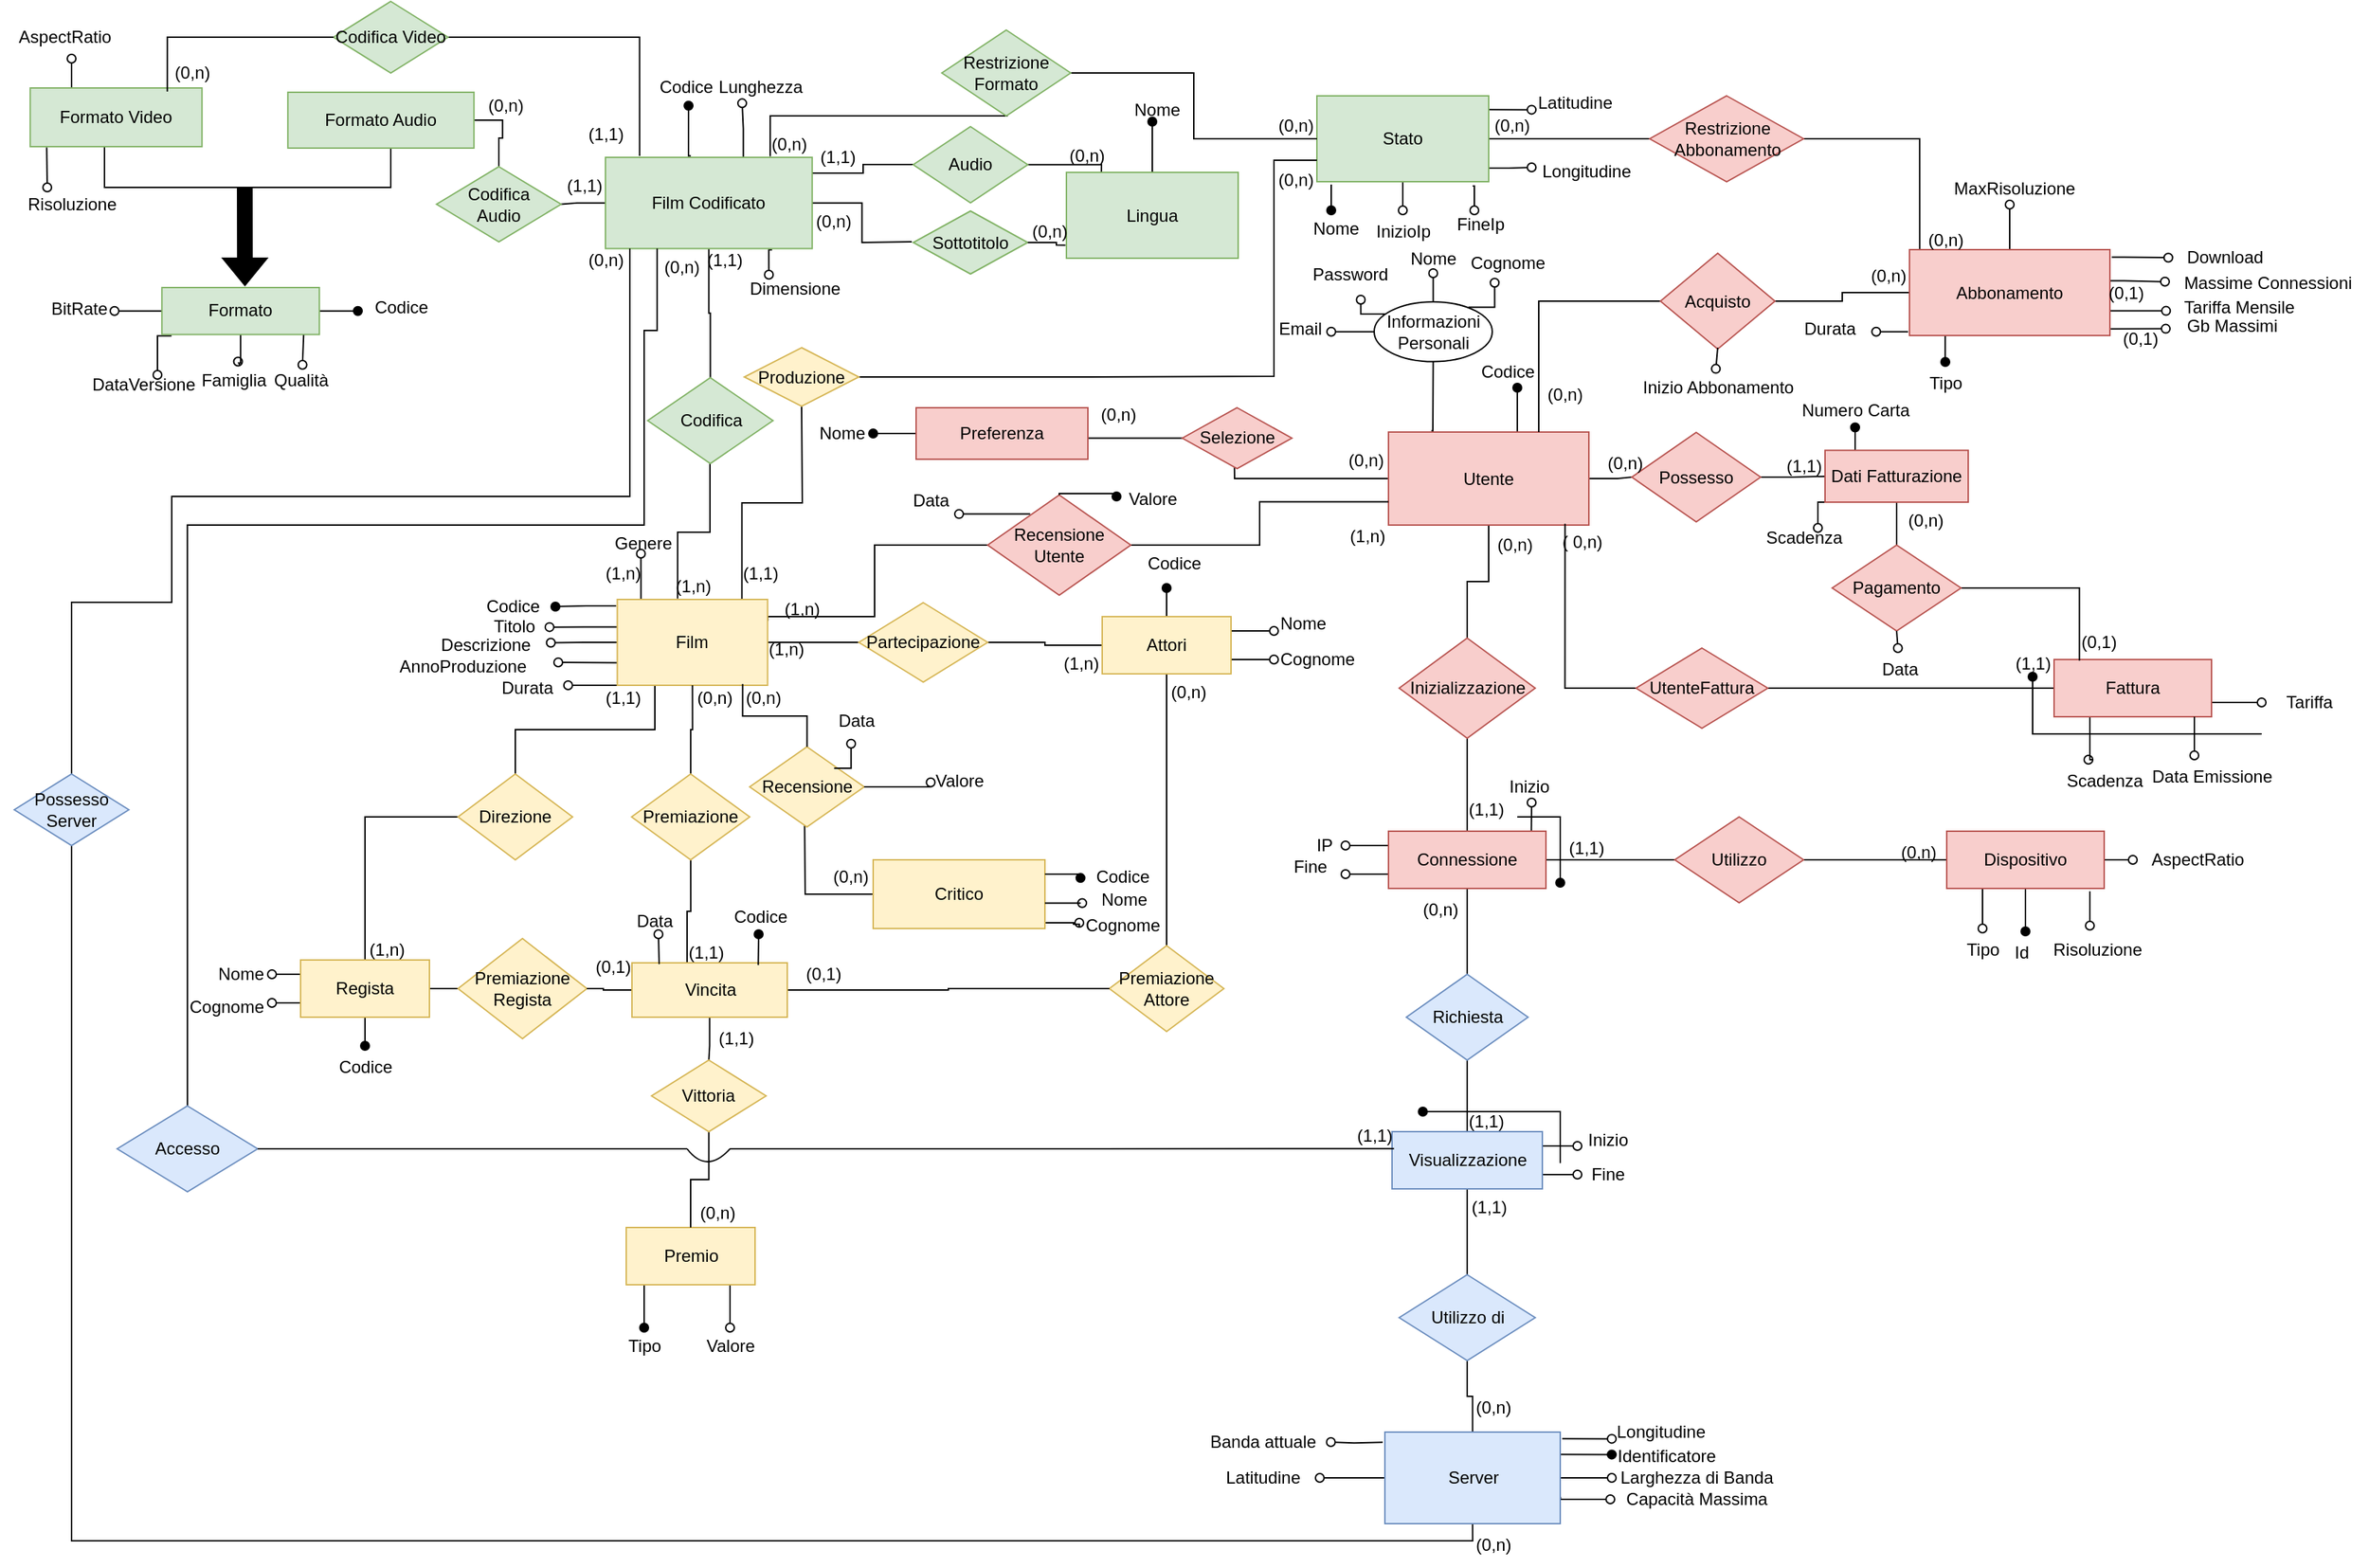 <mxfile version="21.6.8" type="device">
  <diagram name="Pagina-1" id="wVuDzV6PTjjdAZot95Fx">
    <mxGraphModel dx="2390" dy="1407" grid="1" gridSize="10" guides="1" tooltips="1" connect="1" arrows="1" fold="1" page="1" pageScale="1" pageWidth="1654" pageHeight="1169" math="0" shadow="0">
      <root>
        <mxCell id="0" />
        <mxCell id="1" parent="0" />
        <mxCell id="HglV9qDlDRLHziCRikBF-1" style="edgeStyle=orthogonalEdgeStyle;rounded=0;orthogonalLoop=1;jettySize=auto;html=1;endArrow=none;endFill=0;" parent="1" source="HglV9qDlDRLHziCRikBF-13" target="HglV9qDlDRLHziCRikBF-15" edge="1">
          <mxGeometry relative="1" as="geometry">
            <mxPoint x="630" y="488" as="targetPoint" />
          </mxGeometry>
        </mxCell>
        <mxCell id="HglV9qDlDRLHziCRikBF-2" style="edgeStyle=orthogonalEdgeStyle;rounded=0;orthogonalLoop=1;jettySize=auto;html=1;exitX=0.25;exitY=1;exitDx=0;exitDy=0;endArrow=none;endFill=0;" parent="1" source="HglV9qDlDRLHziCRikBF-13" target="HglV9qDlDRLHziCRikBF-31" edge="1">
          <mxGeometry relative="1" as="geometry">
            <mxPoint x="360" y="588" as="targetPoint" />
          </mxGeometry>
        </mxCell>
        <mxCell id="HglV9qDlDRLHziCRikBF-3" style="edgeStyle=orthogonalEdgeStyle;rounded=0;orthogonalLoop=1;jettySize=auto;html=1;endArrow=none;endFill=0;exitX=0.401;exitY=-0.01;exitDx=0;exitDy=0;exitPerimeter=0;" parent="1" source="HglV9qDlDRLHziCRikBF-13" target="HglV9qDlDRLHziCRikBF-40" edge="1">
          <mxGeometry relative="1" as="geometry">
            <mxPoint x="482.5" y="398" as="targetPoint" />
            <Array as="points">
              <mxPoint x="473" y="409" />
              <mxPoint x="496" y="409" />
            </Array>
          </mxGeometry>
        </mxCell>
        <mxCell id="HglV9qDlDRLHziCRikBF-4" value="" style="edgeStyle=orthogonalEdgeStyle;rounded=0;orthogonalLoop=1;jettySize=auto;html=1;endArrow=none;endFill=0;" parent="1" source="HglV9qDlDRLHziCRikBF-13" target="HglV9qDlDRLHziCRikBF-15" edge="1">
          <mxGeometry relative="1" as="geometry" />
        </mxCell>
        <mxCell id="HglV9qDlDRLHziCRikBF-5" style="edgeStyle=orthogonalEdgeStyle;rounded=0;orthogonalLoop=1;jettySize=auto;html=1;exitX=1;exitY=0.25;exitDx=0;exitDy=0;entryX=0;entryY=0.5;entryDx=0;entryDy=0;endArrow=none;endFill=0;" parent="1" source="HglV9qDlDRLHziCRikBF-13" target="HglV9qDlDRLHziCRikBF-67" edge="1">
          <mxGeometry relative="1" as="geometry">
            <mxPoint x="670" y="368" as="targetPoint" />
            <Array as="points">
              <mxPoint x="536" y="468" />
              <mxPoint x="611" y="468" />
              <mxPoint x="611" y="418" />
              <mxPoint x="690" y="418" />
            </Array>
          </mxGeometry>
        </mxCell>
        <mxCell id="HglV9qDlDRLHziCRikBF-8" style="edgeStyle=orthogonalEdgeStyle;rounded=0;orthogonalLoop=1;jettySize=auto;html=1;exitX=-0.008;exitY=0.075;exitDx=0;exitDy=0;exitPerimeter=0;endArrow=oval;endFill=1;" parent="1" source="HglV9qDlDRLHziCRikBF-13" target="HglV9qDlDRLHziCRikBF-163" edge="1">
          <mxGeometry relative="1" as="geometry" />
        </mxCell>
        <mxCell id="HglV9qDlDRLHziCRikBF-11" style="edgeStyle=orthogonalEdgeStyle;rounded=0;orthogonalLoop=1;jettySize=auto;html=1;exitX=0;exitY=1;exitDx=0;exitDy=0;endArrow=oval;endFill=0;entryX=0.981;entryY=0.437;entryDx=0;entryDy=0;entryPerimeter=0;" parent="1" source="HglV9qDlDRLHziCRikBF-13" edge="1" target="HglV9qDlDRLHziCRikBF-162">
          <mxGeometry relative="1" as="geometry">
            <mxPoint x="410" y="528" as="targetPoint" />
          </mxGeometry>
        </mxCell>
        <mxCell id="HglV9qDlDRLHziCRikBF-338" style="edgeStyle=orthogonalEdgeStyle;rounded=0;orthogonalLoop=1;jettySize=auto;html=1;endArrow=oval;endFill=0;" parent="1" edge="1">
          <mxGeometry relative="1" as="geometry">
            <mxPoint x="447.75" y="424" as="targetPoint" />
            <mxPoint x="447.8" y="456" as="sourcePoint" />
          </mxGeometry>
        </mxCell>
        <mxCell id="heyCn51bQy5Be-tQ0-0h-2" style="edgeStyle=orthogonalEdgeStyle;rounded=0;orthogonalLoop=1;jettySize=auto;html=1;exitX=0.829;exitY=0.002;exitDx=0;exitDy=0;exitPerimeter=0;endArrow=none;endFill=0;" parent="1" source="HglV9qDlDRLHziCRikBF-13" edge="1">
          <mxGeometry relative="1" as="geometry">
            <mxPoint x="560" y="320" as="targetPoint" />
          </mxGeometry>
        </mxCell>
        <mxCell id="Hz7ZE9IJtuLHqf6UC120-2" style="edgeStyle=orthogonalEdgeStyle;rounded=0;orthogonalLoop=1;jettySize=auto;html=1;entryX=0.998;entryY=0.511;entryDx=0;entryDy=0;entryPerimeter=0;endArrow=oval;endFill=0;" edge="1" parent="1" source="HglV9qDlDRLHziCRikBF-13" target="HglV9qDlDRLHziCRikBF-160">
          <mxGeometry relative="1" as="geometry">
            <Array as="points">
              <mxPoint x="408" y="475" />
            </Array>
          </mxGeometry>
        </mxCell>
        <mxCell id="Hz7ZE9IJtuLHqf6UC120-4" style="edgeStyle=orthogonalEdgeStyle;rounded=0;orthogonalLoop=1;jettySize=auto;html=1;entryX=1.009;entryY=0.441;entryDx=0;entryDy=0;entryPerimeter=0;endArrow=oval;endFill=0;" edge="1" parent="1" source="HglV9qDlDRLHziCRikBF-13" target="HglV9qDlDRLHziCRikBF-161">
          <mxGeometry relative="1" as="geometry" />
        </mxCell>
        <mxCell id="HglV9qDlDRLHziCRikBF-13" value="&lt;font style=&quot;font-size: 12px;&quot;&gt;Film&lt;/font&gt;" style="rounded=0;whiteSpace=wrap;html=1;fillColor=#fff2cc;strokeColor=#d6b656;" parent="1" vertex="1">
          <mxGeometry x="431.25" y="456" width="105" height="60" as="geometry" />
        </mxCell>
        <mxCell id="HglV9qDlDRLHziCRikBF-14" style="edgeStyle=orthogonalEdgeStyle;rounded=0;orthogonalLoop=1;jettySize=auto;html=1;endArrow=none;endFill=0;" parent="1" source="HglV9qDlDRLHziCRikBF-15" target="HglV9qDlDRLHziCRikBF-20" edge="1">
          <mxGeometry relative="1" as="geometry">
            <mxPoint x="830" y="488" as="targetPoint" />
          </mxGeometry>
        </mxCell>
        <mxCell id="HglV9qDlDRLHziCRikBF-15" value="Partecipazione" style="rhombus;whiteSpace=wrap;html=1;fillColor=#fff2cc;strokeColor=#d6b656;" parent="1" vertex="1">
          <mxGeometry x="600" y="458.25" width="90" height="55.5" as="geometry" />
        </mxCell>
        <mxCell id="HglV9qDlDRLHziCRikBF-16" style="edgeStyle=orthogonalEdgeStyle;rounded=0;orthogonalLoop=1;jettySize=auto;html=1;endArrow=none;endFill=0;" parent="1" source="HglV9qDlDRLHziCRikBF-20" target="HglV9qDlDRLHziCRikBF-29" edge="1">
          <mxGeometry relative="1" as="geometry">
            <mxPoint x="960" y="678" as="targetPoint" />
          </mxGeometry>
        </mxCell>
        <mxCell id="HglV9qDlDRLHziCRikBF-17" style="edgeStyle=orthogonalEdgeStyle;rounded=0;orthogonalLoop=1;jettySize=auto;html=1;endArrow=oval;endFill=1;" parent="1" source="HglV9qDlDRLHziCRikBF-20" edge="1">
          <mxGeometry relative="1" as="geometry">
            <mxPoint x="815" y="448" as="targetPoint" />
          </mxGeometry>
        </mxCell>
        <mxCell id="HglV9qDlDRLHziCRikBF-18" style="edgeStyle=orthogonalEdgeStyle;rounded=0;orthogonalLoop=1;jettySize=auto;html=1;endArrow=oval;endFill=0;exitX=1;exitY=0.25;exitDx=0;exitDy=0;" parent="1" source="HglV9qDlDRLHziCRikBF-20" edge="1">
          <mxGeometry relative="1" as="geometry">
            <mxPoint x="890" y="478" as="targetPoint" />
          </mxGeometry>
        </mxCell>
        <mxCell id="HglV9qDlDRLHziCRikBF-19" style="edgeStyle=orthogonalEdgeStyle;rounded=0;orthogonalLoop=1;jettySize=auto;html=1;endArrow=oval;endFill=0;" parent="1" source="HglV9qDlDRLHziCRikBF-20" edge="1">
          <mxGeometry relative="1" as="geometry">
            <mxPoint x="890" y="498" as="targetPoint" />
            <Array as="points">
              <mxPoint x="890" y="498" />
              <mxPoint x="890" y="498" />
            </Array>
          </mxGeometry>
        </mxCell>
        <mxCell id="HglV9qDlDRLHziCRikBF-20" value="Attori" style="rounded=0;whiteSpace=wrap;html=1;fillColor=#fff2cc;strokeColor=#d6b656;" parent="1" vertex="1">
          <mxGeometry x="770" y="468" width="90" height="40" as="geometry" />
        </mxCell>
        <mxCell id="HglV9qDlDRLHziCRikBF-21" style="edgeStyle=orthogonalEdgeStyle;rounded=0;orthogonalLoop=1;jettySize=auto;html=1;endArrow=oval;endFill=1;" parent="1" source="HglV9qDlDRLHziCRikBF-23" edge="1">
          <mxGeometry relative="1" as="geometry">
            <mxPoint x="450" y="965" as="targetPoint" />
            <Array as="points">
              <mxPoint x="450" y="955" />
              <mxPoint x="450" y="955" />
            </Array>
          </mxGeometry>
        </mxCell>
        <mxCell id="HglV9qDlDRLHziCRikBF-22" style="edgeStyle=orthogonalEdgeStyle;rounded=0;orthogonalLoop=1;jettySize=auto;html=1;endArrow=oval;endFill=0;" parent="1" source="HglV9qDlDRLHziCRikBF-23" edge="1">
          <mxGeometry relative="1" as="geometry">
            <mxPoint x="510" y="965" as="targetPoint" />
            <Array as="points">
              <mxPoint x="510" y="965" />
              <mxPoint x="510" y="965" />
            </Array>
          </mxGeometry>
        </mxCell>
        <mxCell id="HglV9qDlDRLHziCRikBF-23" value="Premio" style="rounded=0;whiteSpace=wrap;html=1;fillColor=#fff2cc;strokeColor=#d6b656;" parent="1" vertex="1">
          <mxGeometry x="437.5" y="895" width="90" height="40" as="geometry" />
        </mxCell>
        <mxCell id="HglV9qDlDRLHziCRikBF-24" style="edgeStyle=orthogonalEdgeStyle;rounded=0;orthogonalLoop=1;jettySize=auto;html=1;strokeColor=none;" parent="1" edge="1">
          <mxGeometry relative="1" as="geometry">
            <mxPoint x="470" y="1058" as="targetPoint" />
            <mxPoint x="630" y="938" as="sourcePoint" />
          </mxGeometry>
        </mxCell>
        <mxCell id="HglV9qDlDRLHziCRikBF-26" style="edgeStyle=orthogonalEdgeStyle;rounded=0;orthogonalLoop=1;jettySize=auto;html=1;entryX=0.5;entryY=1;entryDx=0;entryDy=0;endArrow=none;endFill=0;" parent="1" source="HglV9qDlDRLHziCRikBF-27" target="HglV9qDlDRLHziCRikBF-13" edge="1">
          <mxGeometry relative="1" as="geometry">
            <mxPoint x="480" y="498" as="targetPoint" />
          </mxGeometry>
        </mxCell>
        <mxCell id="us0NPSvniklSiSOF-NBT-4" style="edgeStyle=orthogonalEdgeStyle;rounded=0;orthogonalLoop=1;jettySize=auto;html=1;entryX=0.369;entryY=0.052;entryDx=0;entryDy=0;entryPerimeter=0;endArrow=none;endFill=0;" parent="1" edge="1">
          <mxGeometry relative="1" as="geometry">
            <mxPoint x="482.553" y="638.001" as="sourcePoint" />
            <mxPoint x="481.537" y="712.016" as="targetPoint" />
            <Array as="points">
              <mxPoint x="483" y="674" />
              <mxPoint x="480" y="674" />
              <mxPoint x="480" y="710" />
              <mxPoint x="482" y="710" />
            </Array>
          </mxGeometry>
        </mxCell>
        <mxCell id="HglV9qDlDRLHziCRikBF-27" value="Premiazione" style="rhombus;whiteSpace=wrap;html=1;fillColor=#fff2cc;strokeColor=#d6b656;" parent="1" vertex="1">
          <mxGeometry x="441.25" y="578" width="82.5" height="60" as="geometry" />
        </mxCell>
        <mxCell id="HglV9qDlDRLHziCRikBF-29" value="Premiazione Attore" style="rhombus;whiteSpace=wrap;html=1;fillColor=#fff2cc;strokeColor=#d6b656;" parent="1" vertex="1">
          <mxGeometry x="775" y="698" width="80" height="60" as="geometry" />
        </mxCell>
        <mxCell id="HglV9qDlDRLHziCRikBF-30" style="edgeStyle=orthogonalEdgeStyle;rounded=0;orthogonalLoop=1;jettySize=auto;html=1;endArrow=none;endFill=0;" parent="1" source="HglV9qDlDRLHziCRikBF-31" target="HglV9qDlDRLHziCRikBF-36" edge="1">
          <mxGeometry relative="1" as="geometry">
            <mxPoint x="360" y="688" as="targetPoint" />
          </mxGeometry>
        </mxCell>
        <mxCell id="HglV9qDlDRLHziCRikBF-31" value="Direzione" style="rhombus;whiteSpace=wrap;html=1;fillColor=#fff2cc;strokeColor=#d6b656;" parent="1" vertex="1">
          <mxGeometry x="320" y="578" width="80" height="60" as="geometry" />
        </mxCell>
        <mxCell id="HglV9qDlDRLHziCRikBF-32" style="edgeStyle=orthogonalEdgeStyle;rounded=0;orthogonalLoop=1;jettySize=auto;html=1;endArrow=none;endFill=0;" parent="1" source="HglV9qDlDRLHziCRikBF-36" target="HglV9qDlDRLHziCRikBF-38" edge="1">
          <mxGeometry relative="1" as="geometry">
            <mxPoint x="360" y="728" as="targetPoint" />
          </mxGeometry>
        </mxCell>
        <mxCell id="HglV9qDlDRLHziCRikBF-33" style="edgeStyle=orthogonalEdgeStyle;rounded=0;orthogonalLoop=1;jettySize=auto;html=1;endArrow=oval;endFill=1;" parent="1" source="HglV9qDlDRLHziCRikBF-36" edge="1">
          <mxGeometry relative="1" as="geometry">
            <mxPoint x="255" y="768" as="targetPoint" />
          </mxGeometry>
        </mxCell>
        <mxCell id="HglV9qDlDRLHziCRikBF-34" style="edgeStyle=orthogonalEdgeStyle;rounded=0;orthogonalLoop=1;jettySize=auto;html=1;endArrow=oval;endFill=0;exitX=0;exitY=0.75;exitDx=0;exitDy=0;" parent="1" source="HglV9qDlDRLHziCRikBF-36" edge="1">
          <mxGeometry relative="1" as="geometry">
            <mxPoint x="190" y="738" as="targetPoint" />
            <Array as="points" />
          </mxGeometry>
        </mxCell>
        <mxCell id="HglV9qDlDRLHziCRikBF-35" style="edgeStyle=orthogonalEdgeStyle;rounded=0;orthogonalLoop=1;jettySize=auto;html=1;exitX=0;exitY=0.25;exitDx=0;exitDy=0;endArrow=oval;endFill=0;" parent="1" source="HglV9qDlDRLHziCRikBF-36" edge="1">
          <mxGeometry relative="1" as="geometry">
            <mxPoint x="190" y="718" as="targetPoint" />
            <Array as="points">
              <mxPoint x="190" y="718" />
              <mxPoint x="190" y="718" />
            </Array>
          </mxGeometry>
        </mxCell>
        <mxCell id="HglV9qDlDRLHziCRikBF-36" value="Regista" style="rounded=0;whiteSpace=wrap;html=1;fillColor=#fff2cc;strokeColor=#d6b656;" parent="1" vertex="1">
          <mxGeometry x="210" y="708" width="90" height="40" as="geometry" />
        </mxCell>
        <mxCell id="HglV9qDlDRLHziCRikBF-38" value="Premiazione Regista" style="rhombus;whiteSpace=wrap;html=1;fillColor=#fff2cc;strokeColor=#d6b656;" parent="1" vertex="1">
          <mxGeometry x="320" y="693" width="90" height="70" as="geometry" />
        </mxCell>
        <mxCell id="HglV9qDlDRLHziCRikBF-39" style="edgeStyle=orthogonalEdgeStyle;rounded=0;orthogonalLoop=1;jettySize=auto;html=1;endArrow=none;endFill=0;" parent="1" source="HglV9qDlDRLHziCRikBF-40" target="HglV9qDlDRLHziCRikBF-47" edge="1">
          <mxGeometry relative="1" as="geometry">
            <mxPoint x="483.75" y="288" as="targetPoint" />
          </mxGeometry>
        </mxCell>
        <mxCell id="HglV9qDlDRLHziCRikBF-40" value="Codifica" style="rhombus;whiteSpace=wrap;html=1;fillColor=#d5e8d4;strokeColor=#82b366;" parent="1" vertex="1">
          <mxGeometry x="452.5" y="301" width="87.5" height="60" as="geometry" />
        </mxCell>
        <mxCell id="HglV9qDlDRLHziCRikBF-41" style="edgeStyle=orthogonalEdgeStyle;rounded=0;orthogonalLoop=1;jettySize=auto;html=1;endArrow=oval;endFill=1;exitX=0.413;exitY=-0.018;exitDx=0;exitDy=0;exitPerimeter=0;entryX=0.538;entryY=1.056;entryDx=0;entryDy=0;entryPerimeter=0;" parent="1" source="HglV9qDlDRLHziCRikBF-47" target="HglV9qDlDRLHziCRikBF-243" edge="1">
          <mxGeometry relative="1" as="geometry">
            <mxPoint x="495.19" y="110" as="targetPoint" />
          </mxGeometry>
        </mxCell>
        <mxCell id="HglV9qDlDRLHziCRikBF-42" style="edgeStyle=orthogonalEdgeStyle;rounded=0;orthogonalLoop=1;jettySize=auto;html=1;exitX=0.667;exitY=0.034;exitDx=0;exitDy=0;exitPerimeter=0;endArrow=oval;endFill=0;entryX=0.357;entryY=0.986;entryDx=0;entryDy=0;entryPerimeter=0;" parent="1" source="HglV9qDlDRLHziCRikBF-47" target="HglV9qDlDRLHziCRikBF-244" edge="1">
          <mxGeometry relative="1" as="geometry">
            <mxPoint x="541" y="110" as="targetPoint" />
          </mxGeometry>
        </mxCell>
        <mxCell id="HglV9qDlDRLHziCRikBF-43" style="edgeStyle=orthogonalEdgeStyle;rounded=0;orthogonalLoop=1;jettySize=auto;html=1;exitX=0.806;exitY=1.014;exitDx=0;exitDy=0;exitPerimeter=0;endArrow=oval;endFill=0;entryX=0.314;entryY=0.104;entryDx=0;entryDy=0;entryPerimeter=0;" parent="1" source="HglV9qDlDRLHziCRikBF-47" target="HglV9qDlDRLHziCRikBF-245" edge="1">
          <mxGeometry relative="1" as="geometry">
            <mxPoint x="610" y="214.0" as="targetPoint" />
          </mxGeometry>
        </mxCell>
        <mxCell id="HglV9qDlDRLHziCRikBF-44" style="edgeStyle=orthogonalEdgeStyle;rounded=0;orthogonalLoop=1;jettySize=auto;html=1;endArrow=none;endFill=0;" parent="1" source="HglV9qDlDRLHziCRikBF-47" target="HglV9qDlDRLHziCRikBF-247" edge="1">
          <mxGeometry relative="1" as="geometry">
            <mxPoint x="625" y="158.0" as="targetPoint" />
            <Array as="points">
              <mxPoint x="603" y="158" />
              <mxPoint x="603" y="152" />
            </Array>
          </mxGeometry>
        </mxCell>
        <mxCell id="HglV9qDlDRLHziCRikBF-45" style="edgeStyle=orthogonalEdgeStyle;rounded=0;orthogonalLoop=1;jettySize=auto;html=1;endArrow=none;endFill=0;" parent="1" source="HglV9qDlDRLHziCRikBF-47" edge="1">
          <mxGeometry relative="1" as="geometry">
            <mxPoint x="637" y="206" as="targetPoint" />
          </mxGeometry>
        </mxCell>
        <mxCell id="HglV9qDlDRLHziCRikBF-331" style="edgeStyle=orthogonalEdgeStyle;rounded=0;orthogonalLoop=1;jettySize=auto;html=1;exitX=0.797;exitY=-0.011;exitDx=0;exitDy=0;exitPerimeter=0;endArrow=oval;endFill=0;" parent="1" source="HglV9qDlDRLHziCRikBF-47" edge="1">
          <mxGeometry relative="1" as="geometry">
            <mxPoint x="703" y="88" as="targetPoint" />
          </mxGeometry>
        </mxCell>
        <mxCell id="HglV9qDlDRLHziCRikBF-344" style="edgeStyle=orthogonalEdgeStyle;rounded=0;orthogonalLoop=1;jettySize=auto;html=1;entryX=1;entryY=0.5;entryDx=0;entryDy=0;endArrow=none;endFill=0;" parent="1" source="HglV9qDlDRLHziCRikBF-47" target="HglV9qDlDRLHziCRikBF-221" edge="1">
          <mxGeometry relative="1" as="geometry" />
        </mxCell>
        <mxCell id="Rr8nrI_Sg17zaG7XF54k-16" style="edgeStyle=orthogonalEdgeStyle;rounded=0;orthogonalLoop=1;jettySize=auto;html=1;exitX=0.165;exitY=-0.016;exitDx=0;exitDy=0;exitPerimeter=0;entryX=1;entryY=0.5;entryDx=0;entryDy=0;endArrow=none;endFill=0;" parent="1" source="HglV9qDlDRLHziCRikBF-47" target="Rr8nrI_Sg17zaG7XF54k-18" edge="1">
          <mxGeometry relative="1" as="geometry">
            <mxPoint x="313" y="68" as="targetPoint" />
            <Array as="points">
              <mxPoint x="447" y="63" />
            </Array>
          </mxGeometry>
        </mxCell>
        <mxCell id="HglV9qDlDRLHziCRikBF-47" value="Film Codificato" style="rounded=0;whiteSpace=wrap;html=1;fillColor=#d5e8d4;strokeColor=#82b366;" parent="1" vertex="1">
          <mxGeometry x="423" y="147" width="144.38" height="63.75" as="geometry" />
        </mxCell>
        <mxCell id="HglV9qDlDRLHziCRikBF-348" style="edgeStyle=orthogonalEdgeStyle;rounded=0;orthogonalLoop=1;jettySize=auto;html=1;entryX=0.621;entryY=-0.052;entryDx=0;entryDy=0;entryPerimeter=0;endArrow=oval;endFill=0;" parent="1" source="HglV9qDlDRLHziCRikBF-57" edge="1">
          <mxGeometry relative="1" as="geometry">
            <mxPoint x="166.284" y="289.752" as="targetPoint" />
          </mxGeometry>
        </mxCell>
        <mxCell id="Rr8nrI_Sg17zaG7XF54k-10" style="edgeStyle=orthogonalEdgeStyle;rounded=0;orthogonalLoop=1;jettySize=auto;html=1;endArrow=oval;endFill=0;" parent="1" source="HglV9qDlDRLHziCRikBF-57" edge="1">
          <mxGeometry relative="1" as="geometry">
            <mxPoint x="80" y="254.405" as="targetPoint" />
            <Array as="points">
              <mxPoint x="100" y="254" />
              <mxPoint x="100" y="254" />
            </Array>
          </mxGeometry>
        </mxCell>
        <mxCell id="Rr8nrI_Sg17zaG7XF54k-12" style="edgeStyle=orthogonalEdgeStyle;rounded=0;orthogonalLoop=1;jettySize=auto;html=1;endArrow=oval;endFill=1;" parent="1" source="HglV9qDlDRLHziCRikBF-57" edge="1">
          <mxGeometry relative="1" as="geometry">
            <mxPoint x="250" y="254.405" as="targetPoint" />
          </mxGeometry>
        </mxCell>
        <mxCell id="v24EFPV0wYHPeH2oUftJ-5" style="edgeStyle=orthogonalEdgeStyle;rounded=0;orthogonalLoop=1;jettySize=auto;html=1;exitX=0.061;exitY=1.028;exitDx=0;exitDy=0;exitPerimeter=0;endArrow=oval;endFill=0;" parent="1" source="HglV9qDlDRLHziCRikBF-57" edge="1">
          <mxGeometry relative="1" as="geometry">
            <mxPoint x="110" y="299" as="targetPoint" />
          </mxGeometry>
        </mxCell>
        <mxCell id="HglV9qDlDRLHziCRikBF-57" value="Formato" style="rounded=0;whiteSpace=wrap;html=1;fillColor=#d5e8d4;strokeColor=#82b366;" parent="1" vertex="1">
          <mxGeometry x="113.12" y="238" width="110" height="32.81" as="geometry" />
        </mxCell>
        <mxCell id="HglV9qDlDRLHziCRikBF-59" style="edgeStyle=orthogonalEdgeStyle;rounded=0;orthogonalLoop=1;jettySize=auto;html=1;endArrow=none;endFill=0;" parent="1" source="HglV9qDlDRLHziCRikBF-65" target="HglV9qDlDRLHziCRikBF-84" edge="1">
          <mxGeometry relative="1" as="geometry">
            <mxPoint x="1160" y="383" as="targetPoint" />
          </mxGeometry>
        </mxCell>
        <mxCell id="HglV9qDlDRLHziCRikBF-60" value="" style="edgeStyle=orthogonalEdgeStyle;rounded=0;orthogonalLoop=1;jettySize=auto;html=1;endArrow=none;endFill=0;" parent="1" source="HglV9qDlDRLHziCRikBF-65" target="HglV9qDlDRLHziCRikBF-96" edge="1">
          <mxGeometry relative="1" as="geometry" />
        </mxCell>
        <mxCell id="HglV9qDlDRLHziCRikBF-61" style="edgeStyle=orthogonalEdgeStyle;rounded=0;orthogonalLoop=1;jettySize=auto;html=1;exitX=0.658;exitY=0.013;exitDx=0;exitDy=0;exitPerimeter=0;endArrow=oval;endFill=1;" parent="1" source="HglV9qDlDRLHziCRikBF-65" edge="1">
          <mxGeometry relative="1" as="geometry">
            <mxPoint x="1060" y="308" as="targetPoint" />
            <Array as="points">
              <mxPoint x="1060" y="339" />
              <mxPoint x="1060" y="308" />
            </Array>
          </mxGeometry>
        </mxCell>
        <mxCell id="HglV9qDlDRLHziCRikBF-62" style="edgeStyle=orthogonalEdgeStyle;rounded=0;orthogonalLoop=1;jettySize=auto;html=1;endArrow=none;endFill=0;" parent="1" target="HglV9qDlDRLHziCRikBF-180" edge="1">
          <mxGeometry relative="1" as="geometry">
            <mxPoint x="1000" y="278" as="targetPoint" />
            <mxPoint x="1000" y="338" as="sourcePoint" />
            <Array as="points">
              <mxPoint x="1001" y="338" />
            </Array>
          </mxGeometry>
        </mxCell>
        <mxCell id="HglV9qDlDRLHziCRikBF-63" style="edgeStyle=orthogonalEdgeStyle;rounded=0;orthogonalLoop=1;jettySize=auto;html=1;entryX=0.5;entryY=0;entryDx=0;entryDy=0;endArrow=none;endFill=0;" parent="1" source="HglV9qDlDRLHziCRikBF-87" target="HglV9qDlDRLHziCRikBF-94" edge="1">
          <mxGeometry relative="1" as="geometry">
            <mxPoint x="1280" y="518" as="targetPoint" />
          </mxGeometry>
        </mxCell>
        <mxCell id="HglV9qDlDRLHziCRikBF-64" style="edgeStyle=orthogonalEdgeStyle;rounded=0;orthogonalLoop=1;jettySize=auto;html=1;" parent="1" source="HglV9qDlDRLHziCRikBF-65" edge="1">
          <mxGeometry relative="1" as="geometry">
            <mxPoint x="862" y="334" as="targetPoint" />
          </mxGeometry>
        </mxCell>
        <mxCell id="HglV9qDlDRLHziCRikBF-65" value="Utente" style="rounded=0;whiteSpace=wrap;html=1;fillColor=#f8cecc;strokeColor=#b85450;" parent="1" vertex="1">
          <mxGeometry x="970" y="339" width="140" height="65" as="geometry" />
        </mxCell>
        <mxCell id="HglV9qDlDRLHziCRikBF-66" style="edgeStyle=orthogonalEdgeStyle;rounded=0;orthogonalLoop=1;jettySize=auto;html=1;endArrow=none;endFill=0;entryX=0;entryY=0.75;entryDx=0;entryDy=0;" parent="1" source="HglV9qDlDRLHziCRikBF-67" target="HglV9qDlDRLHziCRikBF-65" edge="1">
          <mxGeometry relative="1" as="geometry" />
        </mxCell>
        <mxCell id="v24EFPV0wYHPeH2oUftJ-3" style="edgeStyle=orthogonalEdgeStyle;rounded=0;orthogonalLoop=1;jettySize=auto;html=1;exitX=0.297;exitY=0.19;exitDx=0;exitDy=0;exitPerimeter=0;endArrow=oval;endFill=0;" parent="1" source="HglV9qDlDRLHziCRikBF-67" edge="1">
          <mxGeometry relative="1" as="geometry">
            <mxPoint x="670" y="396" as="targetPoint" />
          </mxGeometry>
        </mxCell>
        <mxCell id="HglV9qDlDRLHziCRikBF-67" value="Recensione Utente" style="rhombus;whiteSpace=wrap;html=1;fillColor=#f8cecc;strokeColor=#b85450;" parent="1" vertex="1">
          <mxGeometry x="690" y="383" width="100" height="70" as="geometry" />
        </mxCell>
        <mxCell id="HglV9qDlDRLHziCRikBF-68" style="edgeStyle=orthogonalEdgeStyle;rounded=0;orthogonalLoop=1;jettySize=auto;html=1;endArrow=none;endFill=0;" parent="1" source="HglV9qDlDRLHziCRikBF-79" target="HglV9qDlDRLHziCRikBF-82" edge="1">
          <mxGeometry relative="1" as="geometry">
            <mxPoint x="1280" y="298" as="targetPoint" />
          </mxGeometry>
        </mxCell>
        <mxCell id="HglV9qDlDRLHziCRikBF-69" style="edgeStyle=orthogonalEdgeStyle;rounded=0;orthogonalLoop=1;jettySize=auto;html=1;endArrow=oval;endFill=0;exitX=1.009;exitY=0.087;exitDx=0;exitDy=0;exitPerimeter=0;entryX=0.01;entryY=0.52;entryDx=0;entryDy=0;entryPerimeter=0;" parent="1" source="HglV9qDlDRLHziCRikBF-79" target="HglV9qDlDRLHziCRikBF-192" edge="1">
          <mxGeometry relative="1" as="geometry">
            <mxPoint x="1484" y="241.5" as="targetPoint" />
            <Array as="points">
              <mxPoint x="1484" y="216.5" />
              <mxPoint x="1515" y="217.5" />
            </Array>
          </mxGeometry>
        </mxCell>
        <mxCell id="HglV9qDlDRLHziCRikBF-70" style="edgeStyle=orthogonalEdgeStyle;rounded=0;orthogonalLoop=1;jettySize=auto;html=1;endArrow=oval;endFill=0;entryX=-0.011;entryY=0.48;entryDx=0;entryDy=0;entryPerimeter=0;" parent="1" target="HglV9qDlDRLHziCRikBF-193" edge="1">
          <mxGeometry relative="1" as="geometry">
            <mxPoint x="1564" y="231.25" as="targetPoint" />
            <mxPoint x="1474" y="233.25" as="sourcePoint" />
            <Array as="points">
              <mxPoint x="1484" y="233.5" />
            </Array>
          </mxGeometry>
        </mxCell>
        <mxCell id="HglV9qDlDRLHziCRikBF-71" style="edgeStyle=orthogonalEdgeStyle;rounded=0;orthogonalLoop=1;jettySize=auto;html=1;exitX=1.004;exitY=0.922;exitDx=0;exitDy=0;exitPerimeter=0;endArrow=oval;endFill=0;entryX=-0.011;entryY=0.6;entryDx=0;entryDy=0;entryPerimeter=0;" parent="1" source="HglV9qDlDRLHziCRikBF-79" target="HglV9qDlDRLHziCRikBF-194" edge="1">
          <mxGeometry relative="1" as="geometry">
            <mxPoint x="1444" y="201.5" as="targetPoint" />
          </mxGeometry>
        </mxCell>
        <mxCell id="HglV9qDlDRLHziCRikBF-72" style="edgeStyle=orthogonalEdgeStyle;rounded=0;orthogonalLoop=1;jettySize=auto;html=1;exitX=0.178;exitY=1.004;exitDx=0;exitDy=0;exitPerimeter=0;endArrow=oval;endFill=1;" parent="1" source="HglV9qDlDRLHziCRikBF-79" target="HglV9qDlDRLHziCRikBF-190" edge="1">
          <mxGeometry relative="1" as="geometry">
            <mxPoint x="1337.06" y="272" as="sourcePoint" />
          </mxGeometry>
        </mxCell>
        <mxCell id="HglV9qDlDRLHziCRikBF-74" value="&lt;br&gt;&lt;br&gt;" style="edgeStyle=orthogonalEdgeStyle;rounded=0;orthogonalLoop=1;jettySize=auto;html=1;exitX=0.991;exitY=0.713;exitDx=0;exitDy=0;exitPerimeter=0;endArrow=oval;endFill=0;entryX=-0.008;entryY=0.553;entryDx=0;entryDy=0;entryPerimeter=0;" parent="1" source="HglV9qDlDRLHziCRikBF-79" target="HglV9qDlDRLHziCRikBF-197" edge="1">
          <mxGeometry relative="1" as="geometry">
            <mxPoint x="1514" y="261.5" as="targetPoint" />
            <Array as="points">
              <mxPoint x="1513" y="254.5" />
            </Array>
          </mxGeometry>
        </mxCell>
        <mxCell id="HglV9qDlDRLHziCRikBF-333" style="edgeStyle=orthogonalEdgeStyle;rounded=0;orthogonalLoop=1;jettySize=auto;html=1;exitX=0.051;exitY=-0.003;exitDx=0;exitDy=0;exitPerimeter=0;endArrow=none;endFill=0;entryX=1;entryY=0.5;entryDx=0;entryDy=0;" parent="1" source="HglV9qDlDRLHziCRikBF-79" target="Rr8nrI_Sg17zaG7XF54k-20" edge="1">
          <mxGeometry relative="1" as="geometry">
            <mxPoint x="1350" y="184" as="targetPoint" />
          </mxGeometry>
        </mxCell>
        <mxCell id="lfYiuPxnH6zkKHB_Wp7k-3" style="edgeStyle=orthogonalEdgeStyle;rounded=0;orthogonalLoop=1;jettySize=auto;html=1;entryX=1.045;entryY=0.559;entryDx=0;entryDy=0;entryPerimeter=0;exitX=-0.007;exitY=0.957;exitDx=0;exitDy=0;exitPerimeter=0;endArrow=oval;endFill=0;" parent="1" source="HglV9qDlDRLHziCRikBF-79" target="HglV9qDlDRLHziCRikBF-196" edge="1">
          <mxGeometry relative="1" as="geometry" />
        </mxCell>
        <mxCell id="Hz7ZE9IJtuLHqf6UC120-21" style="edgeStyle=orthogonalEdgeStyle;rounded=0;orthogonalLoop=1;jettySize=auto;html=1;endArrow=oval;endFill=0;" edge="1" parent="1" source="HglV9qDlDRLHziCRikBF-79">
          <mxGeometry relative="1" as="geometry">
            <mxPoint x="1404" y="180" as="targetPoint" />
          </mxGeometry>
        </mxCell>
        <mxCell id="HglV9qDlDRLHziCRikBF-79" value="Abbonamento" style="rounded=0;whiteSpace=wrap;html=1;fillColor=#f8cecc;strokeColor=#b85450;" parent="1" vertex="1">
          <mxGeometry x="1334" y="211.5" width="140" height="60" as="geometry" />
        </mxCell>
        <mxCell id="HglV9qDlDRLHziCRikBF-80" style="edgeStyle=orthogonalEdgeStyle;rounded=0;orthogonalLoop=1;jettySize=auto;html=1;entryX=0.75;entryY=0;entryDx=0;entryDy=0;endArrow=none;endFill=0;" parent="1" source="HglV9qDlDRLHziCRikBF-82" target="HglV9qDlDRLHziCRikBF-65" edge="1">
          <mxGeometry relative="1" as="geometry" />
        </mxCell>
        <mxCell id="HglV9qDlDRLHziCRikBF-82" value="Acquisto" style="rhombus;whiteSpace=wrap;html=1;fillColor=#f8cecc;strokeColor=#b85450;" parent="1" vertex="1">
          <mxGeometry x="1160" y="214" width="80" height="67" as="geometry" />
        </mxCell>
        <mxCell id="HglV9qDlDRLHziCRikBF-83" style="edgeStyle=orthogonalEdgeStyle;rounded=0;orthogonalLoop=1;jettySize=auto;html=1;endArrow=none;endFill=0;" parent="1" source="HglV9qDlDRLHziCRikBF-84" target="HglV9qDlDRLHziCRikBF-87" edge="1">
          <mxGeometry relative="1" as="geometry">
            <mxPoint x="1280" y="383" as="targetPoint" />
          </mxGeometry>
        </mxCell>
        <mxCell id="HglV9qDlDRLHziCRikBF-84" value="Possesso" style="rhombus;whiteSpace=wrap;html=1;fillColor=#f8cecc;strokeColor=#b85450;" parent="1" vertex="1">
          <mxGeometry x="1140" y="339.25" width="90" height="62.5" as="geometry" />
        </mxCell>
        <mxCell id="HglV9qDlDRLHziCRikBF-85" style="edgeStyle=orthogonalEdgeStyle;rounded=0;orthogonalLoop=1;jettySize=auto;html=1;exitX=0.195;exitY=0.172;exitDx=0;exitDy=0;exitPerimeter=0;endArrow=oval;endFill=1;" parent="1" source="HglV9qDlDRLHziCRikBF-87" target="HglV9qDlDRLHziCRikBF-209" edge="1">
          <mxGeometry relative="1" as="geometry">
            <mxPoint x="1294" y="346" as="sourcePoint" />
            <Array as="points">
              <mxPoint x="1296" y="358" />
            </Array>
          </mxGeometry>
        </mxCell>
        <mxCell id="HglV9qDlDRLHziCRikBF-86" style="edgeStyle=orthogonalEdgeStyle;rounded=0;orthogonalLoop=1;jettySize=auto;html=1;endArrow=oval;endFill=0;entryX=0.619;entryY=0.208;entryDx=0;entryDy=0;entryPerimeter=0;exitX=0;exitY=1;exitDx=0;exitDy=0;" parent="1" source="HglV9qDlDRLHziCRikBF-87" target="HglV9qDlDRLHziCRikBF-210" edge="1">
          <mxGeometry relative="1" as="geometry">
            <mxPoint x="1411" y="355.67" as="targetPoint" />
            <mxPoint x="1375" y="355.67" as="sourcePoint" />
          </mxGeometry>
        </mxCell>
        <mxCell id="HglV9qDlDRLHziCRikBF-87" value="Dati Fatturazione" style="rounded=0;whiteSpace=wrap;html=1;fillColor=#f8cecc;strokeColor=#b85450;" parent="1" vertex="1">
          <mxGeometry x="1275" y="351.75" width="100" height="36.25" as="geometry" />
        </mxCell>
        <mxCell id="HglV9qDlDRLHziCRikBF-88" style="edgeStyle=orthogonalEdgeStyle;rounded=0;orthogonalLoop=1;jettySize=auto;html=1;endArrow=oval;endFill=0;" parent="1" source="HglV9qDlDRLHziCRikBF-91" edge="1">
          <mxGeometry relative="1" as="geometry">
            <mxPoint x="1580" y="528" as="targetPoint" />
            <Array as="points">
              <mxPoint x="1570" y="528" />
              <mxPoint x="1570" y="528" />
            </Array>
          </mxGeometry>
        </mxCell>
        <mxCell id="HglV9qDlDRLHziCRikBF-89" style="edgeStyle=orthogonalEdgeStyle;rounded=0;orthogonalLoop=1;jettySize=auto;html=1;endArrow=oval;endFill=0;entryX=0.363;entryY=0.033;entryDx=0;entryDy=0;entryPerimeter=0;" parent="1" source="HglV9qDlDRLHziCRikBF-91" target="HglV9qDlDRLHziCRikBF-202" edge="1">
          <mxGeometry relative="1" as="geometry">
            <mxPoint x="1490" y="568" as="targetPoint" />
            <Array as="points">
              <mxPoint x="1460" y="568" />
              <mxPoint x="1459" y="568" />
            </Array>
          </mxGeometry>
        </mxCell>
        <mxCell id="HglV9qDlDRLHziCRikBF-90" style="edgeStyle=orthogonalEdgeStyle;rounded=0;orthogonalLoop=1;jettySize=auto;html=1;endArrow=none;endFill=0;" parent="1" source="HglV9qDlDRLHziCRikBF-91" edge="1">
          <mxGeometry relative="1" as="geometry">
            <mxPoint x="1234" y="518" as="targetPoint" />
          </mxGeometry>
        </mxCell>
        <mxCell id="HglV9qDlDRLHziCRikBF-91" value="Fattura" style="rounded=0;whiteSpace=wrap;html=1;fillColor=#f8cecc;strokeColor=#b85450;" parent="1" vertex="1">
          <mxGeometry x="1435" y="498" width="110" height="40" as="geometry" />
        </mxCell>
        <mxCell id="HglV9qDlDRLHziCRikBF-92" style="edgeStyle=orthogonalEdgeStyle;rounded=0;orthogonalLoop=1;jettySize=auto;html=1;endArrow=none;endFill=0;entryX=0.161;entryY=0.018;entryDx=0;entryDy=0;entryPerimeter=0;" parent="1" source="HglV9qDlDRLHziCRikBF-94" target="HglV9qDlDRLHziCRikBF-91" edge="1">
          <mxGeometry relative="1" as="geometry" />
        </mxCell>
        <mxCell id="HglV9qDlDRLHziCRikBF-94" value="Pagamento" style="rhombus;whiteSpace=wrap;html=1;fillColor=#f8cecc;strokeColor=#b85450;" parent="1" vertex="1">
          <mxGeometry x="1280" y="418" width="90" height="60" as="geometry" />
        </mxCell>
        <mxCell id="HglV9qDlDRLHziCRikBF-95" style="edgeStyle=orthogonalEdgeStyle;rounded=0;orthogonalLoop=1;jettySize=auto;html=1;endArrow=none;endFill=0;" parent="1" source="HglV9qDlDRLHziCRikBF-96" edge="1">
          <mxGeometry relative="1" as="geometry">
            <mxPoint x="1025" y="618" as="targetPoint" />
          </mxGeometry>
        </mxCell>
        <mxCell id="HglV9qDlDRLHziCRikBF-96" value="Inizializzazione" style="rhombus;whiteSpace=wrap;html=1;fillColor=#f8cecc;strokeColor=#b85450;rounded=0;" parent="1" vertex="1">
          <mxGeometry x="977.5" y="483" width="95" height="70" as="geometry" />
        </mxCell>
        <mxCell id="HglV9qDlDRLHziCRikBF-97" style="edgeStyle=orthogonalEdgeStyle;rounded=0;orthogonalLoop=1;jettySize=auto;html=1;endArrow=none;endFill=0;" parent="1" source="HglV9qDlDRLHziCRikBF-102" target="HglV9qDlDRLHziCRikBF-104" edge="1">
          <mxGeometry relative="1" as="geometry">
            <mxPoint x="1120" y="638" as="targetPoint" />
          </mxGeometry>
        </mxCell>
        <mxCell id="HglV9qDlDRLHziCRikBF-98" style="edgeStyle=orthogonalEdgeStyle;rounded=0;orthogonalLoop=1;jettySize=auto;html=1;endArrow=none;endFill=0;" parent="1" source="HglV9qDlDRLHziCRikBF-102" target="HglV9qDlDRLHziCRikBF-109" edge="1">
          <mxGeometry relative="1" as="geometry">
            <mxPoint x="1025" y="728" as="targetPoint" />
          </mxGeometry>
        </mxCell>
        <mxCell id="HglV9qDlDRLHziCRikBF-99" style="edgeStyle=orthogonalEdgeStyle;rounded=0;orthogonalLoop=1;jettySize=auto;html=1;endArrow=oval;endFill=0;" parent="1" source="HglV9qDlDRLHziCRikBF-102" edge="1">
          <mxGeometry relative="1" as="geometry">
            <mxPoint x="940" y="628" as="targetPoint" />
            <Array as="points">
              <mxPoint x="950" y="628" />
              <mxPoint x="950" y="628" />
            </Array>
          </mxGeometry>
        </mxCell>
        <mxCell id="HglV9qDlDRLHziCRikBF-100" style="edgeStyle=orthogonalEdgeStyle;rounded=0;orthogonalLoop=1;jettySize=auto;html=1;endArrow=oval;endFill=0;" parent="1" source="HglV9qDlDRLHziCRikBF-102" edge="1">
          <mxGeometry relative="1" as="geometry">
            <mxPoint x="940" y="648" as="targetPoint" />
            <Array as="points">
              <mxPoint x="950" y="648" />
              <mxPoint x="950" y="648" />
            </Array>
          </mxGeometry>
        </mxCell>
        <mxCell id="HglV9qDlDRLHziCRikBF-101" style="edgeStyle=orthogonalEdgeStyle;rounded=0;orthogonalLoop=1;jettySize=auto;html=1;endArrow=oval;endFill=0;" parent="1" edge="1">
          <mxGeometry relative="1" as="geometry">
            <mxPoint x="1070" y="598" as="targetPoint" />
            <mxPoint x="1069.8" y="618" as="sourcePoint" />
            <Array as="points">
              <mxPoint x="1069.8" y="618" />
              <mxPoint x="1069.8" y="580" />
            </Array>
          </mxGeometry>
        </mxCell>
        <mxCell id="HglV9qDlDRLHziCRikBF-102" value="Connessione" style="rounded=0;whiteSpace=wrap;html=1;fillColor=#f8cecc;strokeColor=#b85450;" parent="1" vertex="1">
          <mxGeometry x="970" y="618" width="110" height="40" as="geometry" />
        </mxCell>
        <mxCell id="HglV9qDlDRLHziCRikBF-103" style="edgeStyle=orthogonalEdgeStyle;rounded=0;orthogonalLoop=1;jettySize=auto;html=1;endArrow=none;endFill=0;" parent="1" source="HglV9qDlDRLHziCRikBF-104" target="HglV9qDlDRLHziCRikBF-107" edge="1">
          <mxGeometry relative="1" as="geometry">
            <mxPoint x="1260" y="638" as="targetPoint" />
          </mxGeometry>
        </mxCell>
        <mxCell id="HglV9qDlDRLHziCRikBF-104" value="Utilizzo" style="rhombus;whiteSpace=wrap;html=1;fillColor=#f8cecc;strokeColor=#b85450;" parent="1" vertex="1">
          <mxGeometry x="1170" y="608" width="90" height="60" as="geometry" />
        </mxCell>
        <mxCell id="HglV9qDlDRLHziCRikBF-105" style="edgeStyle=orthogonalEdgeStyle;rounded=0;orthogonalLoop=1;jettySize=auto;html=1;endArrow=oval;endFill=0;" parent="1" source="HglV9qDlDRLHziCRikBF-107" target="HglV9qDlDRLHziCRikBF-189" edge="1">
          <mxGeometry relative="1" as="geometry">
            <Array as="points">
              <mxPoint x="1385" y="668" />
              <mxPoint x="1385" y="668" />
            </Array>
          </mxGeometry>
        </mxCell>
        <mxCell id="HglV9qDlDRLHziCRikBF-106" style="edgeStyle=orthogonalEdgeStyle;rounded=0;orthogonalLoop=1;jettySize=auto;html=1;endArrow=oval;endFill=1;" parent="1" source="HglV9qDlDRLHziCRikBF-107" edge="1">
          <mxGeometry relative="1" as="geometry">
            <mxPoint x="1415" y="688" as="targetPoint" />
          </mxGeometry>
        </mxCell>
        <mxCell id="D0GVjAHNSpqdcBYDPeGL-2" style="edgeStyle=orthogonalEdgeStyle;rounded=0;orthogonalLoop=1;jettySize=auto;html=1;exitX=0.909;exitY=1.05;exitDx=0;exitDy=0;exitPerimeter=0;endArrow=oval;endFill=0;" parent="1" source="HglV9qDlDRLHziCRikBF-107" edge="1">
          <mxGeometry relative="1" as="geometry">
            <mxPoint x="1460" y="684" as="targetPoint" />
          </mxGeometry>
        </mxCell>
        <mxCell id="Hz7ZE9IJtuLHqf6UC120-12" style="edgeStyle=orthogonalEdgeStyle;rounded=0;orthogonalLoop=1;jettySize=auto;html=1;endArrow=oval;endFill=0;" edge="1" parent="1" source="HglV9qDlDRLHziCRikBF-107">
          <mxGeometry relative="1" as="geometry">
            <mxPoint x="1490" y="638" as="targetPoint" />
          </mxGeometry>
        </mxCell>
        <mxCell id="HglV9qDlDRLHziCRikBF-107" value="Dispositivo" style="rounded=0;whiteSpace=wrap;html=1;fillColor=#f8cecc;strokeColor=#b85450;" parent="1" vertex="1">
          <mxGeometry x="1360" y="618" width="110" height="40" as="geometry" />
        </mxCell>
        <mxCell id="HglV9qDlDRLHziCRikBF-108" style="edgeStyle=orthogonalEdgeStyle;rounded=0;orthogonalLoop=1;jettySize=auto;html=1;endArrow=none;endFill=0;" parent="1" source="HglV9qDlDRLHziCRikBF-109" target="HglV9qDlDRLHziCRikBF-114" edge="1">
          <mxGeometry relative="1" as="geometry">
            <mxPoint x="1025" y="828" as="targetPoint" />
          </mxGeometry>
        </mxCell>
        <mxCell id="HglV9qDlDRLHziCRikBF-109" value="Richiesta" style="rhombus;whiteSpace=wrap;html=1;fillColor=#dae8fc;strokeColor=#6c8ebf;" parent="1" vertex="1">
          <mxGeometry x="982.5" y="718" width="85" height="60" as="geometry" />
        </mxCell>
        <mxCell id="HglV9qDlDRLHziCRikBF-111" style="edgeStyle=orthogonalEdgeStyle;rounded=0;orthogonalLoop=1;jettySize=auto;html=1;endArrow=none;endFill=0;" parent="1" source="HglV9qDlDRLHziCRikBF-114" target="HglV9qDlDRLHziCRikBF-118" edge="1">
          <mxGeometry relative="1" as="geometry">
            <mxPoint x="1140" y="848" as="targetPoint" />
          </mxGeometry>
        </mxCell>
        <mxCell id="HglV9qDlDRLHziCRikBF-112" style="edgeStyle=orthogonalEdgeStyle;rounded=0;orthogonalLoop=1;jettySize=auto;html=1;endArrow=oval;endFill=0;exitX=1;exitY=0.75;exitDx=0;exitDy=0;" parent="1" source="HglV9qDlDRLHziCRikBF-114" edge="1">
          <mxGeometry relative="1" as="geometry">
            <mxPoint x="1102" y="858" as="targetPoint" />
          </mxGeometry>
        </mxCell>
        <mxCell id="HglV9qDlDRLHziCRikBF-113" style="edgeStyle=orthogonalEdgeStyle;rounded=0;orthogonalLoop=1;jettySize=auto;html=1;endArrow=oval;endFill=0;" parent="1" edge="1">
          <mxGeometry relative="1" as="geometry">
            <mxPoint x="1102" y="838" as="targetPoint" />
            <mxPoint x="1078" y="838" as="sourcePoint" />
          </mxGeometry>
        </mxCell>
        <mxCell id="HglV9qDlDRLHziCRikBF-114" value="Visualizzazione" style="rounded=0;whiteSpace=wrap;html=1;fillColor=#dae8fc;strokeColor=#6c8ebf;" parent="1" vertex="1">
          <mxGeometry x="972.5" y="828" width="105" height="40" as="geometry" />
        </mxCell>
        <mxCell id="HglV9qDlDRLHziCRikBF-115" style="edgeStyle=orthogonalEdgeStyle;rounded=0;orthogonalLoop=1;jettySize=auto;html=1;entryX=0.25;entryY=1;entryDx=0;entryDy=0;exitX=0.5;exitY=0;exitDx=0;exitDy=0;endArrow=none;endFill=0;" parent="1" source="HglV9qDlDRLHziCRikBF-116" target="HglV9qDlDRLHziCRikBF-47" edge="1">
          <mxGeometry relative="1" as="geometry">
            <mxPoint x="420" y="348" as="targetPoint" />
            <Array as="points">
              <mxPoint x="131" y="404" />
              <mxPoint x="450" y="404" />
              <mxPoint x="450" y="268" />
              <mxPoint x="459" y="268" />
            </Array>
          </mxGeometry>
        </mxCell>
        <mxCell id="HglV9qDlDRLHziCRikBF-116" value="Accesso" style="rhombus;whiteSpace=wrap;html=1;fillColor=#dae8fc;strokeColor=#6c8ebf;" parent="1" vertex="1">
          <mxGeometry x="81.88" y="810" width="98.12" height="60" as="geometry" />
        </mxCell>
        <mxCell id="HglV9qDlDRLHziCRikBF-117" style="edgeStyle=orthogonalEdgeStyle;rounded=0;orthogonalLoop=1;jettySize=auto;html=1;endArrow=none;endFill=0;" parent="1" source="HglV9qDlDRLHziCRikBF-118" target="HglV9qDlDRLHziCRikBF-125" edge="1">
          <mxGeometry relative="1" as="geometry">
            <mxPoint x="1025" y="1058" as="targetPoint" />
          </mxGeometry>
        </mxCell>
        <mxCell id="HglV9qDlDRLHziCRikBF-118" value="Utilizzo di" style="rhombus;whiteSpace=wrap;html=1;fillColor=#dae8fc;strokeColor=#6c8ebf;" parent="1" vertex="1">
          <mxGeometry x="977.5" y="928" width="95" height="60" as="geometry" />
        </mxCell>
        <mxCell id="HglV9qDlDRLHziCRikBF-119" style="edgeStyle=orthogonalEdgeStyle;rounded=0;orthogonalLoop=1;jettySize=auto;html=1;exitX=0.5;exitY=1;exitDx=0;exitDy=0;endArrow=none;endFill=0;" parent="1" source="HglV9qDlDRLHziCRikBF-125" target="HglV9qDlDRLHziCRikBF-128" edge="1">
          <mxGeometry relative="1" as="geometry">
            <mxPoint x="50" y="608" as="targetPoint" />
            <Array as="points">
              <mxPoint x="1029" y="1114" />
              <mxPoint x="50" y="1114" />
            </Array>
          </mxGeometry>
        </mxCell>
        <mxCell id="HglV9qDlDRLHziCRikBF-120" style="edgeStyle=orthogonalEdgeStyle;rounded=0;orthogonalLoop=1;jettySize=auto;html=1;endArrow=oval;endFill=0;exitX=1.011;exitY=0.073;exitDx=0;exitDy=0;exitPerimeter=0;" parent="1" source="HglV9qDlDRLHziCRikBF-125" edge="1">
          <mxGeometry relative="1" as="geometry">
            <mxPoint x="1126" y="1042" as="targetPoint" />
          </mxGeometry>
        </mxCell>
        <mxCell id="HglV9qDlDRLHziCRikBF-121" style="edgeStyle=orthogonalEdgeStyle;rounded=0;orthogonalLoop=1;jettySize=auto;html=1;exitX=0.984;exitY=0.245;exitDx=0;exitDy=0;exitPerimeter=0;endArrow=oval;endFill=1;" parent="1" source="HglV9qDlDRLHziCRikBF-125" edge="1">
          <mxGeometry relative="1" as="geometry">
            <mxPoint x="1126" y="1054" as="targetPoint" />
          </mxGeometry>
        </mxCell>
        <mxCell id="HglV9qDlDRLHziCRikBF-122" style="edgeStyle=orthogonalEdgeStyle;rounded=0;orthogonalLoop=1;jettySize=auto;html=1;endArrow=oval;endFill=0;" parent="1" source="HglV9qDlDRLHziCRikBF-125" edge="1">
          <mxGeometry relative="1" as="geometry">
            <mxPoint x="1126" y="1070" as="targetPoint" />
          </mxGeometry>
        </mxCell>
        <mxCell id="HglV9qDlDRLHziCRikBF-123" style="edgeStyle=orthogonalEdgeStyle;rounded=0;orthogonalLoop=1;jettySize=auto;html=1;exitX=1.002;exitY=0.709;exitDx=0;exitDy=0;exitPerimeter=0;endArrow=oval;endFill=0;" parent="1" source="HglV9qDlDRLHziCRikBF-125" target="HglV9qDlDRLHziCRikBF-218" edge="1">
          <mxGeometry relative="1" as="geometry">
            <mxPoint x="1126" y="1090" as="targetPoint" />
            <Array as="points">
              <mxPoint x="1090" y="1085" />
            </Array>
          </mxGeometry>
        </mxCell>
        <mxCell id="HglV9qDlDRLHziCRikBF-124" style="edgeStyle=orthogonalEdgeStyle;rounded=0;orthogonalLoop=1;jettySize=auto;html=1;endArrow=oval;endFill=0;" parent="1" source="HglV9qDlDRLHziCRikBF-125" edge="1">
          <mxGeometry relative="1" as="geometry">
            <mxPoint x="922" y="1070" as="targetPoint" />
          </mxGeometry>
        </mxCell>
        <mxCell id="HglV9qDlDRLHziCRikBF-125" value="Server" style="rounded=0;whiteSpace=wrap;html=1;fillColor=#dae8fc;strokeColor=#6c8ebf;" parent="1" vertex="1">
          <mxGeometry x="967.5" y="1038" width="122.5" height="64" as="geometry" />
        </mxCell>
        <mxCell id="HglV9qDlDRLHziCRikBF-126" style="edgeStyle=orthogonalEdgeStyle;rounded=0;orthogonalLoop=1;jettySize=auto;html=1;exitX=0;exitY=0.25;exitDx=0;exitDy=0;endArrow=oval;endFill=0;" parent="1" target="HglV9qDlDRLHziCRikBF-217" edge="1">
          <mxGeometry relative="1" as="geometry">
            <mxPoint x="966" y="1045.125" as="sourcePoint" />
          </mxGeometry>
        </mxCell>
        <mxCell id="HglV9qDlDRLHziCRikBF-127" style="edgeStyle=orthogonalEdgeStyle;rounded=0;orthogonalLoop=1;jettySize=auto;html=1;endArrow=none;endFill=0;" parent="1" source="HglV9qDlDRLHziCRikBF-128" target="HglV9qDlDRLHziCRikBF-47" edge="1">
          <mxGeometry relative="1" as="geometry">
            <mxPoint x="250" y="318" as="targetPoint" />
            <Array as="points">
              <mxPoint x="50" y="458" />
              <mxPoint x="120" y="458" />
              <mxPoint x="120" y="384" />
              <mxPoint x="440" y="384" />
            </Array>
          </mxGeometry>
        </mxCell>
        <mxCell id="HglV9qDlDRLHziCRikBF-128" value="Possesso Server" style="rhombus;whiteSpace=wrap;html=1;fillColor=#dae8fc;strokeColor=#6c8ebf;" parent="1" vertex="1">
          <mxGeometry x="10" y="578" width="80" height="50" as="geometry" />
        </mxCell>
        <mxCell id="HglV9qDlDRLHziCRikBF-129" value="(1,n)" style="text;html=1;align=center;verticalAlign=middle;resizable=0;points=[];autosize=1;strokeColor=none;fillColor=none;" parent="1" vertex="1">
          <mxGeometry x="458.75" y="432" width="50" height="30" as="geometry" />
        </mxCell>
        <mxCell id="HglV9qDlDRLHziCRikBF-130" value="(1,1)" style="text;html=1;align=center;verticalAlign=middle;resizable=0;points=[];autosize=1;strokeColor=none;fillColor=none;" parent="1" vertex="1">
          <mxGeometry x="480.5" y="204" width="50" height="30" as="geometry" />
        </mxCell>
        <mxCell id="HglV9qDlDRLHziCRikBF-131" value="(1,n)" style="text;html=1;align=center;verticalAlign=middle;resizable=0;points=[];autosize=1;strokeColor=none;fillColor=none;" parent="1" vertex="1">
          <mxGeometry x="523.75" y="476" width="50" height="30" as="geometry" />
        </mxCell>
        <mxCell id="HglV9qDlDRLHziCRikBF-132" value="(1,n)" style="text;html=1;align=center;verticalAlign=middle;resizable=0;points=[];autosize=1;strokeColor=none;fillColor=none;" parent="1" vertex="1">
          <mxGeometry x="730" y="486" width="50" height="30" as="geometry" />
        </mxCell>
        <mxCell id="HglV9qDlDRLHziCRikBF-133" value="(0,n)" style="text;html=1;align=center;verticalAlign=middle;resizable=0;points=[];autosize=1;strokeColor=none;fillColor=none;" parent="1" vertex="1">
          <mxGeometry x="805" y="506" width="50" height="30" as="geometry" />
        </mxCell>
        <mxCell id="HglV9qDlDRLHziCRikBF-135" value="(0,n)" style="text;html=1;align=center;verticalAlign=middle;resizable=0;points=[];autosize=1;strokeColor=none;fillColor=none;" parent="1" vertex="1">
          <mxGeometry x="476.25" y="870" width="50" height="30" as="geometry" />
        </mxCell>
        <mxCell id="HglV9qDlDRLHziCRikBF-137" value="(0,n)" style="text;html=1;align=center;verticalAlign=middle;resizable=0;points=[];autosize=1;strokeColor=none;fillColor=none;" parent="1" vertex="1">
          <mxGeometry x="473.75" y="510" width="50" height="30" as="geometry" />
        </mxCell>
        <mxCell id="HglV9qDlDRLHziCRikBF-138" value="(1,1)" style="text;html=1;align=center;verticalAlign=middle;resizable=0;points=[];autosize=1;strokeColor=none;fillColor=none;" parent="1" vertex="1">
          <mxGeometry x="410" y="510" width="50" height="30" as="geometry" />
        </mxCell>
        <mxCell id="HglV9qDlDRLHziCRikBF-139" value="(1,n)" style="text;html=1;align=center;verticalAlign=middle;resizable=0;points=[];autosize=1;strokeColor=none;fillColor=none;" parent="1" vertex="1">
          <mxGeometry x="245" y="686" width="50" height="30" as="geometry" />
        </mxCell>
        <mxCell id="HglV9qDlDRLHziCRikBF-140" value="(1,n)" style="text;html=1;align=center;verticalAlign=middle;resizable=0;points=[];autosize=1;strokeColor=none;fillColor=none;" parent="1" vertex="1">
          <mxGeometry x="535" y="448" width="50" height="30" as="geometry" />
        </mxCell>
        <mxCell id="HglV9qDlDRLHziCRikBF-141" value="(1,n)" style="text;html=1;align=center;verticalAlign=middle;resizable=0;points=[];autosize=1;strokeColor=none;fillColor=none;" parent="1" vertex="1">
          <mxGeometry x="929.75" y="396.5" width="50" height="30" as="geometry" />
        </mxCell>
        <mxCell id="HglV9qDlDRLHziCRikBF-142" value="(0,n)" style="text;html=1;align=center;verticalAlign=middle;resizable=0;points=[];autosize=1;strokeColor=none;fillColor=none;" parent="1" vertex="1">
          <mxGeometry x="1067.5" y="298" width="50" height="30" as="geometry" />
        </mxCell>
        <mxCell id="HglV9qDlDRLHziCRikBF-143" value="(0,n)" style="text;html=1;align=center;verticalAlign=middle;resizable=0;points=[];autosize=1;strokeColor=none;fillColor=none;" parent="1" vertex="1">
          <mxGeometry x="1294" y="215" width="50" height="30" as="geometry" />
        </mxCell>
        <mxCell id="HglV9qDlDRLHziCRikBF-144" value="(1,1)" style="text;html=1;align=center;verticalAlign=middle;resizable=0;points=[];autosize=1;strokeColor=none;fillColor=none;" parent="1" vertex="1">
          <mxGeometry x="1395" y="486" width="50" height="30" as="geometry" />
        </mxCell>
        <mxCell id="HglV9qDlDRLHziCRikBF-145" value="(0,n)" style="text;html=1;align=center;verticalAlign=middle;resizable=0;points=[];autosize=1;strokeColor=none;fillColor=none;" parent="1" vertex="1">
          <mxGeometry x="1320" y="386" width="50" height="30" as="geometry" />
        </mxCell>
        <mxCell id="HglV9qDlDRLHziCRikBF-146" value="(0,n)" style="text;html=1;align=center;verticalAlign=middle;resizable=0;points=[];autosize=1;strokeColor=none;fillColor=none;" parent="1" vertex="1">
          <mxGeometry x="1110" y="346" width="50" height="30" as="geometry" />
        </mxCell>
        <mxCell id="HglV9qDlDRLHziCRikBF-147" value="(1,1)" style="text;html=1;align=center;verticalAlign=middle;resizable=0;points=[];autosize=1;strokeColor=none;fillColor=none;" parent="1" vertex="1">
          <mxGeometry x="1235" y="348" width="50" height="30" as="geometry" />
        </mxCell>
        <mxCell id="HglV9qDlDRLHziCRikBF-148" value="(0,n)" style="text;html=1;align=center;verticalAlign=middle;resizable=0;points=[];autosize=1;strokeColor=none;fillColor=none;" parent="1" vertex="1">
          <mxGeometry x="1032.5" y="403" width="50" height="30" as="geometry" />
        </mxCell>
        <mxCell id="HglV9qDlDRLHziCRikBF-149" value="(1,1)" style="text;html=1;align=center;verticalAlign=middle;resizable=0;points=[];autosize=1;strokeColor=none;fillColor=none;" parent="1" vertex="1">
          <mxGeometry x="1012.5" y="588" width="50" height="30" as="geometry" />
        </mxCell>
        <mxCell id="HglV9qDlDRLHziCRikBF-150" value="(1,1)" style="text;html=1;align=center;verticalAlign=middle;resizable=0;points=[];autosize=1;strokeColor=none;fillColor=none;" parent="1" vertex="1">
          <mxGeometry x="1082.5" y="615" width="50" height="30" as="geometry" />
        </mxCell>
        <mxCell id="HglV9qDlDRLHziCRikBF-151" value="(0,n)" style="text;html=1;align=center;verticalAlign=middle;resizable=0;points=[];autosize=1;strokeColor=none;fillColor=none;" parent="1" vertex="1">
          <mxGeometry x="1315" y="618" width="50" height="30" as="geometry" />
        </mxCell>
        <mxCell id="HglV9qDlDRLHziCRikBF-152" value="(0,n)" style="text;html=1;align=center;verticalAlign=middle;resizable=0;points=[];autosize=1;strokeColor=none;fillColor=none;" parent="1" vertex="1">
          <mxGeometry x="981.25" y="658" width="50" height="30" as="geometry" />
        </mxCell>
        <mxCell id="HglV9qDlDRLHziCRikBF-153" value="(1,1)" style="text;html=1;align=center;verticalAlign=middle;resizable=0;points=[];autosize=1;strokeColor=none;fillColor=none;" parent="1" vertex="1">
          <mxGeometry x="1012.5" y="806" width="50" height="30" as="geometry" />
        </mxCell>
        <mxCell id="HglV9qDlDRLHziCRikBF-154" value="(1,1)" style="text;html=1;align=center;verticalAlign=middle;resizable=0;points=[];autosize=1;strokeColor=none;fillColor=none;" parent="1" vertex="1">
          <mxGeometry x="935" y="816" width="50" height="30" as="geometry" />
        </mxCell>
        <mxCell id="HglV9qDlDRLHziCRikBF-155" value="(1,1)" style="text;html=1;align=center;verticalAlign=middle;resizable=0;points=[];autosize=1;strokeColor=none;fillColor=none;" parent="1" vertex="1">
          <mxGeometry x="1016" y="869" width="48" height="24" as="geometry" />
        </mxCell>
        <mxCell id="HglV9qDlDRLHziCRikBF-156" value="(0,n)" style="text;html=1;align=center;verticalAlign=middle;resizable=0;points=[];autosize=1;strokeColor=none;fillColor=none;" parent="1" vertex="1">
          <mxGeometry x="1017.5" y="1005.5" width="50" height="30" as="geometry" />
        </mxCell>
        <mxCell id="HglV9qDlDRLHziCRikBF-157" value="(0,n)" style="text;html=1;align=center;verticalAlign=middle;resizable=0;points=[];autosize=1;strokeColor=none;fillColor=none;" parent="1" vertex="1">
          <mxGeometry x="1017.5" y="1102" width="50" height="30" as="geometry" />
        </mxCell>
        <mxCell id="HglV9qDlDRLHziCRikBF-158" value="(0,n)" style="text;html=1;align=center;verticalAlign=middle;resizable=0;points=[];autosize=1;strokeColor=none;fillColor=none;" parent="1" vertex="1">
          <mxGeometry x="450.5" y="209" width="50" height="30" as="geometry" />
        </mxCell>
        <mxCell id="HglV9qDlDRLHziCRikBF-159" value="(0,n)" style="text;html=1;align=center;verticalAlign=middle;resizable=0;points=[];autosize=1;strokeColor=none;fillColor=none;" parent="1" vertex="1">
          <mxGeometry x="398" y="204" width="50" height="30" as="geometry" />
        </mxCell>
        <mxCell id="HglV9qDlDRLHziCRikBF-160" value="Titolo" style="text;html=1;align=center;verticalAlign=middle;resizable=0;points=[];autosize=1;strokeColor=none;fillColor=none;" parent="1" vertex="1">
          <mxGeometry x="334" y="460" width="50" height="30" as="geometry" />
        </mxCell>
        <mxCell id="HglV9qDlDRLHziCRikBF-161" value="Descrizione" style="text;html=1;align=center;verticalAlign=middle;resizable=0;points=[];autosize=1;strokeColor=none;fillColor=none;" parent="1" vertex="1">
          <mxGeometry x="294" y="473" width="90" height="30" as="geometry" />
        </mxCell>
        <mxCell id="HglV9qDlDRLHziCRikBF-162" value="Durata" style="text;html=1;align=center;verticalAlign=middle;resizable=0;points=[];autosize=1;strokeColor=none;fillColor=none;" parent="1" vertex="1">
          <mxGeometry x="338" y="503" width="60" height="30" as="geometry" />
        </mxCell>
        <mxCell id="HglV9qDlDRLHziCRikBF-163" value="Codice" style="text;html=1;align=center;verticalAlign=middle;resizable=0;points=[];autosize=1;strokeColor=none;fillColor=none;" parent="1" vertex="1">
          <mxGeometry x="328" y="446" width="60" height="30" as="geometry" />
        </mxCell>
        <mxCell id="HglV9qDlDRLHziCRikBF-166" value="Tipo" style="text;html=1;align=center;verticalAlign=middle;resizable=0;points=[];autosize=1;strokeColor=none;fillColor=none;" parent="1" vertex="1">
          <mxGeometry x="425" y="963" width="50" height="30" as="geometry" />
        </mxCell>
        <mxCell id="HglV9qDlDRLHziCRikBF-167" value="Valore" style="text;html=1;align=center;verticalAlign=middle;resizable=0;points=[];autosize=1;strokeColor=none;fillColor=none;" parent="1" vertex="1">
          <mxGeometry x="480" y="963" width="60" height="30" as="geometry" />
        </mxCell>
        <mxCell id="HglV9qDlDRLHziCRikBF-168" value="Codice" style="text;html=1;align=center;verticalAlign=middle;resizable=0;points=[];autosize=1;strokeColor=none;fillColor=none;" parent="1" vertex="1">
          <mxGeometry x="225" y="768" width="60" height="30" as="geometry" />
        </mxCell>
        <mxCell id="HglV9qDlDRLHziCRikBF-169" value="Codice" style="text;html=1;align=center;verticalAlign=middle;resizable=0;points=[];autosize=1;strokeColor=none;fillColor=none;" parent="1" vertex="1">
          <mxGeometry x="790" y="416" width="60" height="30" as="geometry" />
        </mxCell>
        <mxCell id="HglV9qDlDRLHziCRikBF-170" value="Nome" style="text;html=1;align=center;verticalAlign=middle;resizable=0;points=[];autosize=1;strokeColor=none;fillColor=none;" parent="1" vertex="1">
          <mxGeometry x="880" y="458" width="60" height="30" as="geometry" />
        </mxCell>
        <mxCell id="HglV9qDlDRLHziCRikBF-171" value="Cognome" style="text;html=1;align=center;verticalAlign=middle;resizable=0;points=[];autosize=1;strokeColor=none;fillColor=none;" parent="1" vertex="1">
          <mxGeometry x="880" y="483" width="80" height="30" as="geometry" />
        </mxCell>
        <mxCell id="HglV9qDlDRLHziCRikBF-172" value="Nome" style="text;html=1;align=center;verticalAlign=middle;resizable=0;points=[];autosize=1;strokeColor=none;fillColor=none;" parent="1" vertex="1">
          <mxGeometry x="138.12" y="703" width="60" height="30" as="geometry" />
        </mxCell>
        <mxCell id="HglV9qDlDRLHziCRikBF-173" value="Cognome" style="text;html=1;align=center;verticalAlign=middle;resizable=0;points=[];autosize=1;strokeColor=none;fillColor=none;" parent="1" vertex="1">
          <mxGeometry x="118.12" y="726" width="80" height="30" as="geometry" />
        </mxCell>
        <mxCell id="HglV9qDlDRLHziCRikBF-174" value="Valore" style="text;html=1;align=center;verticalAlign=middle;resizable=0;points=[];autosize=1;strokeColor=none;fillColor=none;" parent="1" vertex="1">
          <mxGeometry x="775" y="371" width="60" height="30" as="geometry" />
        </mxCell>
        <mxCell id="HglV9qDlDRLHziCRikBF-175" value="Codice" style="text;html=1;align=center;verticalAlign=middle;resizable=0;points=[];autosize=1;strokeColor=none;fillColor=none;" parent="1" vertex="1">
          <mxGeometry x="1022.5" y="281.75" width="60" height="30" as="geometry" />
        </mxCell>
        <mxCell id="HglV9qDlDRLHziCRikBF-176" style="edgeStyle=orthogonalEdgeStyle;rounded=0;orthogonalLoop=1;jettySize=auto;html=1;endArrow=oval;endFill=0;" parent="1" source="HglV9qDlDRLHziCRikBF-180" edge="1">
          <mxGeometry relative="1" as="geometry">
            <mxPoint x="1001" y="228" as="targetPoint" />
          </mxGeometry>
        </mxCell>
        <mxCell id="HglV9qDlDRLHziCRikBF-177" style="edgeStyle=orthogonalEdgeStyle;rounded=0;orthogonalLoop=1;jettySize=auto;html=1;exitX=0.798;exitY=0.091;exitDx=0;exitDy=0;exitPerimeter=0;endArrow=oval;endFill=0;entryX=0.396;entryY=0.953;entryDx=0;entryDy=0;entryPerimeter=0;" parent="1" source="HglV9qDlDRLHziCRikBF-180" target="HglV9qDlDRLHziCRikBF-182" edge="1">
          <mxGeometry relative="1" as="geometry">
            <mxPoint x="1040" y="248" as="targetPoint" />
          </mxGeometry>
        </mxCell>
        <mxCell id="HglV9qDlDRLHziCRikBF-178" style="edgeStyle=orthogonalEdgeStyle;rounded=0;orthogonalLoop=1;jettySize=auto;html=1;endArrow=oval;endFill=0;" parent="1" source="HglV9qDlDRLHziCRikBF-180" edge="1">
          <mxGeometry relative="1" as="geometry">
            <mxPoint x="930" y="268.875" as="targetPoint" />
          </mxGeometry>
        </mxCell>
        <mxCell id="HglV9qDlDRLHziCRikBF-363" style="edgeStyle=orthogonalEdgeStyle;rounded=0;orthogonalLoop=1;jettySize=auto;html=1;entryX=0.602;entryY=1.076;entryDx=0;entryDy=0;entryPerimeter=0;exitX=0.15;exitY=0.203;exitDx=0;exitDy=0;exitPerimeter=0;endArrow=oval;endFill=0;" parent="1" source="HglV9qDlDRLHziCRikBF-180" target="HglV9qDlDRLHziCRikBF-184" edge="1">
          <mxGeometry relative="1" as="geometry" />
        </mxCell>
        <mxCell id="HglV9qDlDRLHziCRikBF-180" value="Informazioni Personali" style="ellipse;whiteSpace=wrap;html=1;" parent="1" vertex="1">
          <mxGeometry x="960" y="248" width="82.5" height="41.75" as="geometry" />
        </mxCell>
        <mxCell id="HglV9qDlDRLHziCRikBF-181" value="Nome" style="text;html=1;align=center;verticalAlign=middle;resizable=0;points=[];autosize=1;strokeColor=none;fillColor=none;" parent="1" vertex="1">
          <mxGeometry x="971.25" y="203" width="60" height="30" as="geometry" />
        </mxCell>
        <mxCell id="HglV9qDlDRLHziCRikBF-182" value="Cognome" style="text;html=1;align=center;verticalAlign=middle;resizable=0;points=[];autosize=1;strokeColor=none;fillColor=none;" parent="1" vertex="1">
          <mxGeometry x="1012.5" y="206" width="80" height="30" as="geometry" />
        </mxCell>
        <mxCell id="HglV9qDlDRLHziCRikBF-183" value="Email" style="text;html=1;align=center;verticalAlign=middle;resizable=0;points=[];autosize=1;strokeColor=none;fillColor=none;" parent="1" vertex="1">
          <mxGeometry x="882.5" y="251.75" width="50" height="30" as="geometry" />
        </mxCell>
        <mxCell id="HglV9qDlDRLHziCRikBF-184" value="Password" style="text;html=1;align=center;verticalAlign=middle;resizable=0;points=[];autosize=1;strokeColor=none;fillColor=none;" parent="1" vertex="1">
          <mxGeometry x="902.5" y="214.25" width="80" height="30" as="geometry" />
        </mxCell>
        <mxCell id="HglV9qDlDRLHziCRikBF-185" value="Inizio" style="text;html=1;align=center;verticalAlign=middle;resizable=0;points=[];autosize=1;strokeColor=none;fillColor=none;" parent="1" vertex="1">
          <mxGeometry x="1042.5" y="572" width="50" height="30" as="geometry" />
        </mxCell>
        <mxCell id="HglV9qDlDRLHziCRikBF-186" value="Fine" style="text;html=1;align=center;verticalAlign=middle;resizable=0;points=[];autosize=1;strokeColor=none;fillColor=none;" parent="1" vertex="1">
          <mxGeometry x="890" y="628" width="50" height="30" as="geometry" />
        </mxCell>
        <mxCell id="HglV9qDlDRLHziCRikBF-187" value="" style="edgeStyle=none;orthogonalLoop=1;jettySize=auto;html=1;rounded=0;endArrow=oval;endFill=1;" parent="1" edge="1">
          <mxGeometry width="100" relative="1" as="geometry">
            <mxPoint x="1060" y="608" as="sourcePoint" />
            <mxPoint x="1090" y="654" as="targetPoint" />
            <Array as="points">
              <mxPoint x="1090" y="608" />
            </Array>
          </mxGeometry>
        </mxCell>
        <mxCell id="HglV9qDlDRLHziCRikBF-188" value="IP" style="text;html=1;align=center;verticalAlign=middle;resizable=0;points=[];autosize=1;strokeColor=none;fillColor=none;" parent="1" vertex="1">
          <mxGeometry x="910" y="613" width="30" height="30" as="geometry" />
        </mxCell>
        <mxCell id="HglV9qDlDRLHziCRikBF-189" value="Tipo" style="text;html=1;align=center;verticalAlign=middle;resizable=0;points=[];autosize=1;strokeColor=none;fillColor=none;" parent="1" vertex="1">
          <mxGeometry x="1360" y="686" width="50" height="30" as="geometry" />
        </mxCell>
        <mxCell id="HglV9qDlDRLHziCRikBF-190" value="Tipo" style="text;html=1;align=center;verticalAlign=middle;resizable=0;points=[];autosize=1;strokeColor=none;fillColor=none;" parent="1" vertex="1">
          <mxGeometry x="1334" y="290" width="50" height="30" as="geometry" />
        </mxCell>
        <mxCell id="HglV9qDlDRLHziCRikBF-191" value="(0,n)" style="text;html=1;align=center;verticalAlign=middle;resizable=0;points=[];autosize=1;strokeColor=none;fillColor=none;" parent="1" vertex="1">
          <mxGeometry x="1334" y="189.5" width="50" height="30" as="geometry" />
        </mxCell>
        <mxCell id="HglV9qDlDRLHziCRikBF-192" value="Download" style="text;html=1;align=center;verticalAlign=middle;resizable=0;points=[];autosize=1;strokeColor=none;fillColor=none;" parent="1" vertex="1">
          <mxGeometry x="1514" y="201.5" width="80" height="30" as="geometry" />
        </mxCell>
        <mxCell id="HglV9qDlDRLHziCRikBF-193" value="Massime Connessioni" style="text;html=1;align=center;verticalAlign=middle;resizable=0;points=[];autosize=1;strokeColor=none;fillColor=none;" parent="1" vertex="1">
          <mxGeometry x="1514" y="219.5" width="140" height="30" as="geometry" />
        </mxCell>
        <mxCell id="HglV9qDlDRLHziCRikBF-194" value="Gb Massimi" style="text;html=1;align=center;verticalAlign=middle;resizable=0;points=[];autosize=1;strokeColor=none;fillColor=none;" parent="1" vertex="1">
          <mxGeometry x="1514" y="249.5" width="90" height="30" as="geometry" />
        </mxCell>
        <mxCell id="HglV9qDlDRLHziCRikBF-195" value="(0,1)" style="text;html=1;align=center;verticalAlign=middle;resizable=0;points=[];autosize=1;strokeColor=none;fillColor=none;" parent="1" vertex="1">
          <mxGeometry x="1470" y="259" width="50" height="30" as="geometry" />
        </mxCell>
        <mxCell id="HglV9qDlDRLHziCRikBF-196" value="Durata" style="text;html=1;align=center;verticalAlign=middle;resizable=0;points=[];autosize=1;strokeColor=none;fillColor=none;" parent="1" vertex="1">
          <mxGeometry x="1248" y="251.75" width="60" height="30" as="geometry" />
        </mxCell>
        <mxCell id="HglV9qDlDRLHziCRikBF-197" value="Tariffa Mensile" style="text;html=1;align=center;verticalAlign=middle;resizable=0;points=[];autosize=1;strokeColor=none;fillColor=none;" parent="1" vertex="1">
          <mxGeometry x="1514" y="236.75" width="100" height="30" as="geometry" />
        </mxCell>
        <mxCell id="HglV9qDlDRLHziCRikBF-198" value="Data Emissione" style="text;html=1;align=center;verticalAlign=middle;resizable=0;points=[];autosize=1;strokeColor=none;fillColor=none;" parent="1" vertex="1">
          <mxGeometry x="1490" y="565" width="110" height="30" as="geometry" />
        </mxCell>
        <mxCell id="HglV9qDlDRLHziCRikBF-199" value="Tariffa" style="text;html=1;align=center;verticalAlign=middle;resizable=0;points=[];autosize=1;strokeColor=none;fillColor=none;" parent="1" vertex="1">
          <mxGeometry x="1583" y="513" width="60" height="30" as="geometry" />
        </mxCell>
        <mxCell id="HglV9qDlDRLHziCRikBF-200" value="Data" style="text;html=1;align=center;verticalAlign=middle;resizable=0;points=[];autosize=1;strokeColor=none;fillColor=none;rotation=0;" parent="1" vertex="1">
          <mxGeometry x="1302" y="490" width="50" height="30" as="geometry" />
        </mxCell>
        <mxCell id="HglV9qDlDRLHziCRikBF-201" value="Inizio Abbonamento" style="text;html=1;align=center;verticalAlign=middle;resizable=0;points=[];autosize=1;strokeColor=none;fillColor=none;" parent="1" vertex="1">
          <mxGeometry x="1135" y="293" width="130" height="30" as="geometry" />
        </mxCell>
        <mxCell id="HglV9qDlDRLHziCRikBF-202" value="Scadenza" style="text;html=1;align=center;verticalAlign=middle;resizable=0;points=[];autosize=1;strokeColor=none;fillColor=none;" parent="1" vertex="1">
          <mxGeometry x="1430" y="568" width="80" height="30" as="geometry" />
        </mxCell>
        <mxCell id="HglV9qDlDRLHziCRikBF-203" style="edgeStyle=orthogonalEdgeStyle;rounded=0;orthogonalLoop=1;jettySize=auto;html=1;entryX=0.881;entryY=0.987;entryDx=0;entryDy=0;entryPerimeter=0;endArrow=none;endFill=0;" parent="1" source="HglV9qDlDRLHziCRikBF-205" target="HglV9qDlDRLHziCRikBF-65" edge="1">
          <mxGeometry relative="1" as="geometry" />
        </mxCell>
        <mxCell id="HglV9qDlDRLHziCRikBF-205" value="UtenteFattura" style="rhombus;whiteSpace=wrap;html=1;fillColor=#f8cecc;strokeColor=#b85450;" parent="1" vertex="1">
          <mxGeometry x="1143" y="490" width="92" height="56" as="geometry" />
        </mxCell>
        <mxCell id="HglV9qDlDRLHziCRikBF-206" value="(0,1)" style="text;html=1;align=center;verticalAlign=middle;resizable=0;points=[];autosize=1;strokeColor=none;fillColor=none;" parent="1" vertex="1">
          <mxGeometry x="1442" y="474" width="48" height="24" as="geometry" />
        </mxCell>
        <mxCell id="HglV9qDlDRLHziCRikBF-207" value="( 0,n)" style="text;html=1;align=center;verticalAlign=middle;resizable=0;points=[];autosize=1;strokeColor=none;fillColor=none;" parent="1" vertex="1">
          <mxGeometry x="1075" y="404" width="60" height="24" as="geometry" />
        </mxCell>
        <mxCell id="HglV9qDlDRLHziCRikBF-209" value="Numero Carta" style="text;html=1;align=center;verticalAlign=middle;resizable=0;points=[];autosize=1;strokeColor=none;fillColor=none;" parent="1" vertex="1">
          <mxGeometry x="1248" y="311.75" width="96" height="24" as="geometry" />
        </mxCell>
        <mxCell id="HglV9qDlDRLHziCRikBF-210" value="Scadenza" style="text;html=1;align=center;verticalAlign=middle;resizable=0;points=[];autosize=1;strokeColor=none;fillColor=none;" parent="1" vertex="1">
          <mxGeometry x="1218" y="401" width="84" height="24" as="geometry" />
        </mxCell>
        <mxCell id="HglV9qDlDRLHziCRikBF-211" value="Inizio" style="text;html=1;align=center;verticalAlign=middle;resizable=0;points=[];autosize=1;strokeColor=none;fillColor=none;" parent="1" vertex="1">
          <mxGeometry x="1092.5" y="822" width="60" height="24" as="geometry" />
        </mxCell>
        <mxCell id="HglV9qDlDRLHziCRikBF-212" value="Fine" style="text;html=1;align=center;verticalAlign=middle;resizable=0;points=[];autosize=1;strokeColor=none;fillColor=none;" parent="1" vertex="1">
          <mxGeometry x="1098.5" y="846" width="48" height="24" as="geometry" />
        </mxCell>
        <mxCell id="HglV9qDlDRLHziCRikBF-213" value="" style="edgeStyle=none;orthogonalLoop=1;jettySize=auto;html=1;rounded=0;endArrow=oval;endFill=1;" parent="1" edge="1">
          <mxGeometry width="100" relative="1" as="geometry">
            <mxPoint x="1090" y="850" as="sourcePoint" />
            <mxPoint x="994" y="814" as="targetPoint" />
            <Array as="points">
              <mxPoint x="1090" y="814" />
              <mxPoint x="1042" y="814" />
            </Array>
          </mxGeometry>
        </mxCell>
        <mxCell id="HglV9qDlDRLHziCRikBF-214" value="Longitudine" style="text;html=1;align=center;verticalAlign=middle;resizable=0;points=[];autosize=1;strokeColor=none;fillColor=none;" parent="1" vertex="1">
          <mxGeometry x="1111.5" y="1026" width="96" height="24" as="geometry" />
        </mxCell>
        <mxCell id="HglV9qDlDRLHziCRikBF-215" value="Identificatore" style="text;html=1;align=center;verticalAlign=middle;resizable=0;points=[];autosize=1;strokeColor=none;fillColor=none;" parent="1" vertex="1">
          <mxGeometry x="1116" y="1043" width="96" height="24" as="geometry" />
        </mxCell>
        <mxCell id="HglV9qDlDRLHziCRikBF-216" value="Larghezza di Banda" style="text;html=1;align=center;verticalAlign=middle;resizable=0;points=[];autosize=1;strokeColor=none;fillColor=none;" parent="1" vertex="1">
          <mxGeometry x="1119" y="1058" width="132" height="24" as="geometry" />
        </mxCell>
        <mxCell id="HglV9qDlDRLHziCRikBF-217" value="Banda attuale" style="text;html=1;align=center;verticalAlign=middle;resizable=0;points=[];autosize=1;strokeColor=none;fillColor=none;" parent="1" vertex="1">
          <mxGeometry x="833.75" y="1033" width="96" height="24" as="geometry" />
        </mxCell>
        <mxCell id="HglV9qDlDRLHziCRikBF-218" value="Capacità Massima" style="text;html=1;align=center;verticalAlign=middle;resizable=0;points=[];autosize=1;strokeColor=none;fillColor=none;" parent="1" vertex="1">
          <mxGeometry x="1125" y="1073" width="120" height="24" as="geometry" />
        </mxCell>
        <mxCell id="Rr8nrI_Sg17zaG7XF54k-14" style="edgeStyle=orthogonalEdgeStyle;rounded=0;orthogonalLoop=1;jettySize=auto;html=1;entryX=1;entryY=0.5;entryDx=0;entryDy=0;endArrow=none;endFill=0;" parent="1" source="HglV9qDlDRLHziCRikBF-221" target="HglV9qDlDRLHziCRikBF-354" edge="1">
          <mxGeometry relative="1" as="geometry" />
        </mxCell>
        <mxCell id="HglV9qDlDRLHziCRikBF-221" value="&lt;div&gt;Codifica&lt;br&gt;Audio&lt;br&gt;&lt;/div&gt;" style="rhombus;whiteSpace=wrap;html=1;fillColor=#d5e8d4;strokeColor=#82b366;" parent="1" vertex="1">
          <mxGeometry x="305" y="153.5" width="87" height="52.5" as="geometry" />
        </mxCell>
        <mxCell id="HglV9qDlDRLHziCRikBF-223" value="(1,1)" style="text;html=1;align=center;verticalAlign=middle;resizable=0;points=[];autosize=1;strokeColor=none;fillColor=none;" parent="1" vertex="1">
          <mxGeometry x="384" y="154.75" width="48" height="24" as="geometry" />
        </mxCell>
        <mxCell id="HglV9qDlDRLHziCRikBF-229" value="Qualità" style="text;html=1;align=center;verticalAlign=middle;resizable=0;points=[];autosize=1;strokeColor=none;fillColor=none;" parent="1" vertex="1">
          <mxGeometry x="180.0" y="291" width="60" height="24" as="geometry" />
        </mxCell>
        <mxCell id="HglV9qDlDRLHziCRikBF-243" value="Codice" style="text;html=1;align=center;verticalAlign=middle;resizable=0;points=[];autosize=1;strokeColor=none;fillColor=none;" parent="1" vertex="1">
          <mxGeometry x="448.75" y="85.5" width="60" height="24" as="geometry" />
        </mxCell>
        <mxCell id="HglV9qDlDRLHziCRikBF-244" value="Lunghezza" style="text;html=1;align=center;verticalAlign=middle;resizable=0;points=[];autosize=1;strokeColor=none;fillColor=none;" parent="1" vertex="1">
          <mxGeometry x="488.5" y="85.5" width="84" height="24" as="geometry" />
        </mxCell>
        <mxCell id="HglV9qDlDRLHziCRikBF-245" value="Dimensione" style="text;html=1;align=center;verticalAlign=middle;resizable=0;points=[];autosize=1;strokeColor=none;fillColor=none;" parent="1" vertex="1">
          <mxGeometry x="507" y="226.5" width="96" height="24" as="geometry" />
        </mxCell>
        <mxCell id="HglV9qDlDRLHziCRikBF-246" style="edgeStyle=orthogonalEdgeStyle;rounded=0;orthogonalLoop=1;jettySize=auto;html=1;endArrow=none;endFill=0;" parent="1" source="HglV9qDlDRLHziCRikBF-247" edge="1">
          <mxGeometry relative="1" as="geometry">
            <mxPoint x="769" y="182" as="targetPoint" />
          </mxGeometry>
        </mxCell>
        <mxCell id="HglV9qDlDRLHziCRikBF-247" value="Audio" style="rhombus;whiteSpace=wrap;html=1;fillColor=#d5e8d4;strokeColor=#82b366;" parent="1" vertex="1">
          <mxGeometry x="638" y="125.5" width="80" height="53.25" as="geometry" />
        </mxCell>
        <mxCell id="HglV9qDlDRLHziCRikBF-248" value="Sottotitolo" style="rhombus;whiteSpace=wrap;html=1;fillColor=#d5e8d4;strokeColor=#82b366;" parent="1" vertex="1">
          <mxGeometry x="638" y="184.5" width="80" height="44" as="geometry" />
        </mxCell>
        <mxCell id="HglV9qDlDRLHziCRikBF-249" style="edgeStyle=orthogonalEdgeStyle;rounded=0;orthogonalLoop=1;jettySize=auto;html=1;endArrow=oval;endFill=1;" parent="1" source="HglV9qDlDRLHziCRikBF-250" edge="1">
          <mxGeometry relative="1" as="geometry">
            <mxPoint x="805" y="122" as="targetPoint" />
          </mxGeometry>
        </mxCell>
        <mxCell id="HglV9qDlDRLHziCRikBF-250" value="Lingua" style="whiteSpace=wrap;html=1;fillColor=#d5e8d4;strokeColor=#82b366;" parent="1" vertex="1">
          <mxGeometry x="745" y="157.5" width="120" height="60" as="geometry" />
        </mxCell>
        <mxCell id="HglV9qDlDRLHziCRikBF-251" style="edgeStyle=orthogonalEdgeStyle;rounded=0;orthogonalLoop=1;jettySize=auto;html=1;entryX=-0.006;entryY=0.847;entryDx=0;entryDy=0;entryPerimeter=0;endArrow=none;endFill=0;" parent="1" source="HglV9qDlDRLHziCRikBF-248" target="HglV9qDlDRLHziCRikBF-250" edge="1">
          <mxGeometry relative="1" as="geometry" />
        </mxCell>
        <mxCell id="HglV9qDlDRLHziCRikBF-252" value="(0,n)" style="text;html=1;align=center;verticalAlign=middle;resizable=0;points=[];autosize=1;strokeColor=none;fillColor=none;" parent="1" vertex="1">
          <mxGeometry x="735" y="133.5" width="48" height="24" as="geometry" />
        </mxCell>
        <mxCell id="HglV9qDlDRLHziCRikBF-253" value="(0,n)" style="text;html=1;align=center;verticalAlign=middle;resizable=0;points=[];autosize=1;strokeColor=none;fillColor=none;" parent="1" vertex="1">
          <mxGeometry x="709" y="186.5" width="48" height="24" as="geometry" />
        </mxCell>
        <mxCell id="HglV9qDlDRLHziCRikBF-254" value="(0,n)" style="text;html=1;align=center;verticalAlign=middle;resizable=0;points=[];autosize=1;strokeColor=none;fillColor=none;" parent="1" vertex="1">
          <mxGeometry x="558" y="180" width="48" height="24" as="geometry" />
        </mxCell>
        <mxCell id="HglV9qDlDRLHziCRikBF-255" value="(1,1)" style="text;html=1;align=center;verticalAlign=middle;resizable=0;points=[];autosize=1;strokeColor=none;fillColor=none;" parent="1" vertex="1">
          <mxGeometry x="561" y="135" width="48" height="24" as="geometry" />
        </mxCell>
        <mxCell id="HglV9qDlDRLHziCRikBF-256" style="edgeStyle=orthogonalEdgeStyle;rounded=0;orthogonalLoop=1;jettySize=auto;html=1;" parent="1" source="HglV9qDlDRLHziCRikBF-258" edge="1">
          <mxGeometry relative="1" as="geometry">
            <mxPoint x="562" y="598.0" as="targetPoint" />
          </mxGeometry>
        </mxCell>
        <mxCell id="HglV9qDlDRLHziCRikBF-257" style="edgeStyle=orthogonalEdgeStyle;rounded=0;orthogonalLoop=1;jettySize=auto;html=1;endArrow=oval;endFill=0;" parent="1" source="HglV9qDlDRLHziCRikBF-258" edge="1">
          <mxGeometry relative="1" as="geometry">
            <mxPoint x="754" y="682" as="targetPoint" />
            <Array as="points">
              <mxPoint x="750" y="682" />
              <mxPoint x="750" y="683" />
              <mxPoint x="754" y="683" />
            </Array>
          </mxGeometry>
        </mxCell>
        <mxCell id="HglV9qDlDRLHziCRikBF-258" value="Critico" style="whiteSpace=wrap;html=1;fillColor=#fff2cc;strokeColor=#d6b656;" parent="1" vertex="1">
          <mxGeometry x="610" y="638" width="120" height="48" as="geometry" />
        </mxCell>
        <mxCell id="HglV9qDlDRLHziCRikBF-259" value="Recensione" style="rhombus;whiteSpace=wrap;html=1;fillColor=#fff2cc;strokeColor=#d6b656;" parent="1" vertex="1">
          <mxGeometry x="523.75" y="559" width="80" height="56" as="geometry" />
        </mxCell>
        <mxCell id="HglV9qDlDRLHziCRikBF-260" style="edgeStyle=orthogonalEdgeStyle;rounded=0;orthogonalLoop=1;jettySize=auto;html=1;entryX=0.834;entryY=0.986;entryDx=0;entryDy=0;entryPerimeter=0;endArrow=none;endFill=0;" parent="1" source="HglV9qDlDRLHziCRikBF-259" target="HglV9qDlDRLHziCRikBF-13" edge="1">
          <mxGeometry relative="1" as="geometry" />
        </mxCell>
        <mxCell id="HglV9qDlDRLHziCRikBF-261" value="(0,n)" style="text;html=1;align=center;verticalAlign=middle;resizable=0;points=[];autosize=1;strokeColor=none;fillColor=none;" parent="1" vertex="1">
          <mxGeometry x="508.75" y="513" width="48" height="24" as="geometry" />
        </mxCell>
        <mxCell id="HglV9qDlDRLHziCRikBF-262" value="(0,n)" style="text;html=1;align=center;verticalAlign=middle;resizable=0;points=[];autosize=1;strokeColor=none;fillColor=none;" parent="1" vertex="1">
          <mxGeometry x="569.5" y="638" width="48" height="24" as="geometry" />
        </mxCell>
        <mxCell id="HglV9qDlDRLHziCRikBF-263" value="Codice" style="text;html=1;align=center;verticalAlign=middle;resizable=0;points=[];autosize=1;strokeColor=none;fillColor=none;" parent="1" vertex="1">
          <mxGeometry x="754" y="638" width="60" height="24" as="geometry" />
        </mxCell>
        <mxCell id="HglV9qDlDRLHziCRikBF-264" style="edgeStyle=orthogonalEdgeStyle;rounded=0;orthogonalLoop=1;jettySize=auto;html=1;entryX=0.014;entryY=0.528;entryDx=0;entryDy=0;entryPerimeter=0;endArrow=oval;endFill=1;" parent="1" source="HglV9qDlDRLHziCRikBF-258" target="HglV9qDlDRLHziCRikBF-263" edge="1">
          <mxGeometry relative="1" as="geometry">
            <Array as="points">
              <mxPoint x="755" y="648" />
            </Array>
          </mxGeometry>
        </mxCell>
        <mxCell id="HglV9qDlDRLHziCRikBF-265" value="Nome" style="text;html=1;align=center;verticalAlign=middle;resizable=0;points=[];autosize=1;strokeColor=none;fillColor=none;" parent="1" vertex="1">
          <mxGeometry x="755" y="654" width="60" height="24" as="geometry" />
        </mxCell>
        <mxCell id="HglV9qDlDRLHziCRikBF-266" style="edgeStyle=orthogonalEdgeStyle;rounded=0;orthogonalLoop=1;jettySize=auto;html=1;entryX=0.017;entryY=0.595;entryDx=0;entryDy=0;entryPerimeter=0;endArrow=oval;endFill=0;" parent="1" source="HglV9qDlDRLHziCRikBF-258" target="HglV9qDlDRLHziCRikBF-265" edge="1">
          <mxGeometry relative="1" as="geometry">
            <Array as="points">
              <mxPoint x="755" y="668" />
            </Array>
          </mxGeometry>
        </mxCell>
        <mxCell id="HglV9qDlDRLHziCRikBF-267" value="Cognome" style="text;html=1;align=center;verticalAlign=middle;resizable=0;points=[];autosize=1;strokeColor=none;fillColor=none;" parent="1" vertex="1">
          <mxGeometry x="742" y="672" width="84" height="24" as="geometry" />
        </mxCell>
        <mxCell id="HglV9qDlDRLHziCRikBF-268" style="edgeStyle=orthogonalEdgeStyle;rounded=0;orthogonalLoop=1;jettySize=auto;html=1;entryX=0.474;entryY=1.038;entryDx=0;entryDy=0;entryPerimeter=0;exitX=1;exitY=0.5;exitDx=0;exitDy=0;endArrow=oval;endFill=0;" parent="1" source="HglV9qDlDRLHziCRikBF-259" edge="1">
          <mxGeometry relative="1" as="geometry">
            <mxPoint x="650.19" y="583.912" as="targetPoint" />
            <Array as="points">
              <mxPoint x="650" y="587" />
            </Array>
          </mxGeometry>
        </mxCell>
        <mxCell id="HglV9qDlDRLHziCRikBF-269" value="Data" style="text;html=1;align=center;verticalAlign=middle;resizable=0;points=[];autosize=1;strokeColor=none;fillColor=none;" parent="1" vertex="1">
          <mxGeometry x="573.75" y="529" width="48" height="24" as="geometry" />
        </mxCell>
        <mxCell id="HglV9qDlDRLHziCRikBF-270" value="Valore" style="text;html=1;align=center;verticalAlign=middle;resizable=0;points=[];autosize=1;strokeColor=none;fillColor=none;" parent="1" vertex="1">
          <mxGeometry x="640" y="571" width="60" height="24" as="geometry" />
        </mxCell>
        <mxCell id="HglV9qDlDRLHziCRikBF-271" style="edgeStyle=orthogonalEdgeStyle;rounded=0;orthogonalLoop=1;jettySize=auto;html=1;entryX=0.455;entryY=1.121;entryDx=0;entryDy=0;entryPerimeter=0;exitX=1;exitY=0;exitDx=0;exitDy=0;endArrow=oval;endFill=0;" parent="1" edge="1">
          <mxGeometry relative="1" as="geometry">
            <mxPoint x="582.75" y="574" as="sourcePoint" />
            <mxPoint x="594.59" y="556.904" as="targetPoint" />
          </mxGeometry>
        </mxCell>
        <mxCell id="HglV9qDlDRLHziCRikBF-272" value="Nome" style="text;html=1;align=center;verticalAlign=middle;resizable=0;points=[];autosize=1;strokeColor=none;fillColor=none;" parent="1" vertex="1">
          <mxGeometry x="778" y="101.5" width="60" height="24" as="geometry" />
        </mxCell>
        <mxCell id="HglV9qDlDRLHziCRikBF-273" style="edgeStyle=orthogonalEdgeStyle;rounded=0;orthogonalLoop=1;jettySize=auto;html=1;endArrow=oval;endFill=0;" parent="1" edge="1">
          <mxGeometry relative="1" as="geometry">
            <mxPoint x="1533" y="538" as="sourcePoint" />
            <mxPoint x="1533" y="565" as="targetPoint" />
          </mxGeometry>
        </mxCell>
        <mxCell id="HglV9qDlDRLHziCRikBF-275" value="Latitudine" style="text;html=1;align=center;verticalAlign=middle;resizable=0;points=[];autosize=1;strokeColor=none;fillColor=none;" parent="1" vertex="1">
          <mxGeometry x="839.75" y="1058" width="84" height="24" as="geometry" />
        </mxCell>
        <mxCell id="HglV9qDlDRLHziCRikBF-281" value="(1,n)" style="text;html=1;align=center;verticalAlign=middle;resizable=0;points=[];autosize=1;strokeColor=none;fillColor=none;" parent="1" vertex="1">
          <mxGeometry x="410" y="423" width="50" height="30" as="geometry" />
        </mxCell>
        <mxCell id="HglV9qDlDRLHziCRikBF-299" value="(0,n)" style="text;html=1;align=center;verticalAlign=middle;resizable=0;points=[];autosize=1;strokeColor=none;fillColor=none;" parent="1" vertex="1">
          <mxGeometry x="526.75" y="126" width="48" height="24" as="geometry" />
        </mxCell>
        <mxCell id="HglV9qDlDRLHziCRikBF-309" value="Id" style="text;html=1;align=center;verticalAlign=middle;resizable=0;points=[];autosize=1;strokeColor=none;fillColor=none;" parent="1" vertex="1">
          <mxGeometry x="1394" y="691" width="36" height="24" as="geometry" />
        </mxCell>
        <mxCell id="HglV9qDlDRLHziCRikBF-312" style="edgeStyle=orthogonalEdgeStyle;rounded=0;orthogonalLoop=1;jettySize=auto;html=1;endArrow=oval;endFill=1;" parent="1" source="HglV9qDlDRLHziCRikBF-67" edge="1">
          <mxGeometry relative="1" as="geometry">
            <Array as="points">
              <mxPoint x="740" y="382" />
              <mxPoint x="780" y="382" />
            </Array>
            <mxPoint x="780" y="384" as="targetPoint" />
          </mxGeometry>
        </mxCell>
        <mxCell id="HglV9qDlDRLHziCRikBF-313" style="edgeStyle=orthogonalEdgeStyle;rounded=0;orthogonalLoop=1;jettySize=auto;html=1;endArrow=none;endFill=0;" parent="1" source="HglV9qDlDRLHziCRikBF-314" edge="1">
          <mxGeometry relative="1" as="geometry">
            <mxPoint x="754" y="343.25" as="targetPoint" />
          </mxGeometry>
        </mxCell>
        <mxCell id="HglV9qDlDRLHziCRikBF-314" value="Selezione" style="rhombus;whiteSpace=wrap;html=1;fillColor=#f8cecc;strokeColor=#b85450;" parent="1" vertex="1">
          <mxGeometry x="826" y="322" width="76.5" height="42.5" as="geometry" />
        </mxCell>
        <mxCell id="HglV9qDlDRLHziCRikBF-315" style="edgeStyle=orthogonalEdgeStyle;rounded=0;orthogonalLoop=1;jettySize=auto;html=1;endArrow=oval;endFill=1;" parent="1" source="HglV9qDlDRLHziCRikBF-316" edge="1">
          <mxGeometry relative="1" as="geometry">
            <mxPoint x="610" y="340.0" as="targetPoint" />
          </mxGeometry>
        </mxCell>
        <mxCell id="HglV9qDlDRLHziCRikBF-316" value="Preferenza" style="whiteSpace=wrap;html=1;fillColor=#f8cecc;strokeColor=#b85450;" parent="1" vertex="1">
          <mxGeometry x="640" y="322" width="120" height="36" as="geometry" />
        </mxCell>
        <mxCell id="HglV9qDlDRLHziCRikBF-317" value="(0,n)" style="text;html=1;align=center;verticalAlign=middle;resizable=0;points=[];autosize=1;strokeColor=none;fillColor=none;" parent="1" vertex="1">
          <mxGeometry x="930" y="347" width="48" height="24" as="geometry" />
        </mxCell>
        <mxCell id="HglV9qDlDRLHziCRikBF-318" value="(0,n)" style="text;html=1;align=center;verticalAlign=middle;resizable=0;points=[];autosize=1;strokeColor=none;fillColor=none;" parent="1" vertex="1">
          <mxGeometry x="757" y="315.25" width="48" height="24" as="geometry" />
        </mxCell>
        <mxCell id="HglV9qDlDRLHziCRikBF-319" value="Nome" style="text;html=1;align=center;verticalAlign=middle;resizable=0;points=[];autosize=1;strokeColor=none;fillColor=none;" parent="1" vertex="1">
          <mxGeometry x="558" y="328" width="60" height="24" as="geometry" />
        </mxCell>
        <mxCell id="HglV9qDlDRLHziCRikBF-339" value="Genere" style="text;html=1;align=center;verticalAlign=middle;resizable=0;points=[];autosize=1;strokeColor=none;fillColor=none;" parent="1" vertex="1">
          <mxGeometry x="419" y="401.75" width="60" height="30" as="geometry" />
        </mxCell>
        <mxCell id="HglV9qDlDRLHziCRikBF-355" style="edgeStyle=orthogonalEdgeStyle;rounded=0;orthogonalLoop=1;jettySize=auto;html=1;endArrow=none;endFill=0;" parent="1" source="HglV9qDlDRLHziCRikBF-352" edge="1">
          <mxGeometry relative="1" as="geometry">
            <mxPoint x="173" y="168" as="targetPoint" />
            <Array as="points">
              <mxPoint x="73" y="168" />
            </Array>
          </mxGeometry>
        </mxCell>
        <mxCell id="HglV9qDlDRLHziCRikBF-359" style="edgeStyle=orthogonalEdgeStyle;rounded=0;orthogonalLoop=1;jettySize=auto;html=1;exitX=0.25;exitY=0;exitDx=0;exitDy=0;endArrow=oval;endFill=0;" parent="1" source="HglV9qDlDRLHziCRikBF-352" target="HglV9qDlDRLHziCRikBF-360" edge="1">
          <mxGeometry relative="1" as="geometry">
            <mxPoint x="43" y="298" as="targetPoint" />
            <Array as="points">
              <mxPoint x="50" y="99" />
            </Array>
          </mxGeometry>
        </mxCell>
        <mxCell id="Rr8nrI_Sg17zaG7XF54k-5" style="edgeStyle=orthogonalEdgeStyle;rounded=0;orthogonalLoop=1;jettySize=auto;html=1;endArrow=oval;endFill=0;exitX=0.096;exitY=1.016;exitDx=0;exitDy=0;exitPerimeter=0;" parent="1" source="HglV9qDlDRLHziCRikBF-352" edge="1">
          <mxGeometry relative="1" as="geometry">
            <mxPoint x="33" y="168" as="targetPoint" />
          </mxGeometry>
        </mxCell>
        <mxCell id="HglV9qDlDRLHziCRikBF-352" value="Formato Video" style="whiteSpace=wrap;html=1;fillColor=#d5e8d4;strokeColor=#82b366;" parent="1" vertex="1">
          <mxGeometry x="21.12" y="98.5" width="120" height="41" as="geometry" />
        </mxCell>
        <mxCell id="HglV9qDlDRLHziCRikBF-356" style="edgeStyle=orthogonalEdgeStyle;rounded=0;orthogonalLoop=1;jettySize=auto;html=1;endArrow=none;endFill=0;" parent="1" source="HglV9qDlDRLHziCRikBF-354" edge="1">
          <mxGeometry relative="1" as="geometry">
            <mxPoint x="173" y="168" as="targetPoint" />
            <Array as="points">
              <mxPoint x="273" y="168" />
            </Array>
          </mxGeometry>
        </mxCell>
        <mxCell id="HglV9qDlDRLHziCRikBF-354" value="Formato Audio" style="whiteSpace=wrap;html=1;fillColor=#d5e8d4;strokeColor=#82b366;" parent="1" vertex="1">
          <mxGeometry x="201.12" y="101.5" width="130" height="39" as="geometry" />
        </mxCell>
        <mxCell id="HglV9qDlDRLHziCRikBF-358" value="" style="shape=flexArrow;endArrow=classic;html=1;rounded=0;entryX=0.5;entryY=0;entryDx=0;entryDy=0;strokeColor=default;fillColor=#000000;" parent="1" edge="1">
          <mxGeometry width="50" height="50" relative="1" as="geometry">
            <mxPoint x="171" y="168" as="sourcePoint" />
            <mxPoint x="171.12" y="237.0" as="targetPoint" />
          </mxGeometry>
        </mxCell>
        <mxCell id="HglV9qDlDRLHziCRikBF-360" value="AspectRatio" style="text;html=1;align=center;verticalAlign=middle;resizable=0;points=[];autosize=1;strokeColor=none;fillColor=none;" parent="1" vertex="1">
          <mxGeometry x="1.776e-15" y="48" width="90" height="30" as="geometry" />
        </mxCell>
        <mxCell id="Rr8nrI_Sg17zaG7XF54k-7" style="edgeStyle=orthogonalEdgeStyle;rounded=0;orthogonalLoop=1;jettySize=auto;html=1;entryX=0.522;entryY=0.042;entryDx=0;entryDy=0;entryPerimeter=0;exitX=0.9;exitY=1.011;exitDx=0;exitDy=0;exitPerimeter=0;endArrow=oval;endFill=0;" parent="1" source="HglV9qDlDRLHziCRikBF-57" target="HglV9qDlDRLHziCRikBF-229" edge="1">
          <mxGeometry relative="1" as="geometry" />
        </mxCell>
        <mxCell id="Rr8nrI_Sg17zaG7XF54k-9" value="Famiglia" style="text;html=1;align=center;verticalAlign=middle;resizable=0;points=[];autosize=1;strokeColor=none;fillColor=none;" parent="1" vertex="1">
          <mxGeometry x="128.12" y="288" width="70" height="30" as="geometry" />
        </mxCell>
        <mxCell id="Rr8nrI_Sg17zaG7XF54k-11" value="BitRate" style="text;html=1;align=center;verticalAlign=middle;resizable=0;points=[];autosize=1;strokeColor=none;fillColor=none;" parent="1" vertex="1">
          <mxGeometry x="25" y="238" width="60" height="30" as="geometry" />
        </mxCell>
        <mxCell id="Rr8nrI_Sg17zaG7XF54k-13" value="Codice" style="text;html=1;align=center;verticalAlign=middle;resizable=0;points=[];autosize=1;strokeColor=none;fillColor=none;" parent="1" vertex="1">
          <mxGeometry x="250" y="237" width="60" height="30" as="geometry" />
        </mxCell>
        <mxCell id="Rr8nrI_Sg17zaG7XF54k-15" value="(0,n)" style="text;html=1;align=center;verticalAlign=middle;resizable=0;points=[];autosize=1;strokeColor=none;fillColor=none;" parent="1" vertex="1">
          <mxGeometry x="328" y="96" width="50" height="30" as="geometry" />
        </mxCell>
        <mxCell id="Rr8nrI_Sg17zaG7XF54k-18" value="Codifica Video" style="rhombus;whiteSpace=wrap;html=1;fillColor=#d5e8d4;strokeColor=#82b366;" parent="1" vertex="1">
          <mxGeometry x="233" y="38" width="80" height="50" as="geometry" />
        </mxCell>
        <mxCell id="Rr8nrI_Sg17zaG7XF54k-19" style="edgeStyle=orthogonalEdgeStyle;rounded=0;orthogonalLoop=1;jettySize=auto;html=1;entryX=0.798;entryY=0.061;entryDx=0;entryDy=0;entryPerimeter=0;endArrow=none;endFill=0;" parent="1" source="Rr8nrI_Sg17zaG7XF54k-18" target="HglV9qDlDRLHziCRikBF-352" edge="1">
          <mxGeometry relative="1" as="geometry" />
        </mxCell>
        <mxCell id="Rr8nrI_Sg17zaG7XF54k-25" style="edgeStyle=orthogonalEdgeStyle;rounded=0;orthogonalLoop=1;jettySize=auto;html=1;endArrow=oval;endFill=1;" parent="1" edge="1">
          <mxGeometry relative="1" as="geometry">
            <mxPoint x="930" y="184" as="targetPoint" />
            <mxPoint x="930" y="166" as="sourcePoint" />
          </mxGeometry>
        </mxCell>
        <mxCell id="Rr8nrI_Sg17zaG7XF54k-27" style="edgeStyle=orthogonalEdgeStyle;rounded=0;orthogonalLoop=1;jettySize=auto;html=1;endArrow=oval;endFill=0;" parent="1" source="Rr8nrI_Sg17zaG7XF54k-20" edge="1">
          <mxGeometry relative="1" as="geometry">
            <mxPoint x="980" y="184" as="targetPoint" />
          </mxGeometry>
        </mxCell>
        <mxCell id="Rr8nrI_Sg17zaG7XF54k-29" style="edgeStyle=orthogonalEdgeStyle;rounded=0;orthogonalLoop=1;jettySize=auto;html=1;exitX=0.907;exitY=1.05;exitDx=0;exitDy=0;exitPerimeter=0;endArrow=oval;endFill=0;" parent="1" source="Rr8nrI_Sg17zaG7XF54k-20" edge="1">
          <mxGeometry relative="1" as="geometry">
            <mxPoint x="1030" y="184" as="targetPoint" />
          </mxGeometry>
        </mxCell>
        <mxCell id="Rr8nrI_Sg17zaG7XF54k-31" style="edgeStyle=orthogonalEdgeStyle;rounded=0;orthogonalLoop=1;jettySize=auto;html=1;exitX=0.997;exitY=0.161;exitDx=0;exitDy=0;exitPerimeter=0;endArrow=oval;endFill=0;" parent="1" source="Rr8nrI_Sg17zaG7XF54k-20" edge="1">
          <mxGeometry relative="1" as="geometry">
            <mxPoint x="1070" y="114" as="targetPoint" />
          </mxGeometry>
        </mxCell>
        <mxCell id="Rr8nrI_Sg17zaG7XF54k-33" style="edgeStyle=orthogonalEdgeStyle;rounded=0;orthogonalLoop=1;jettySize=auto;html=1;exitX=0.983;exitY=0.842;exitDx=0;exitDy=0;exitPerimeter=0;endArrow=oval;endFill=0;" parent="1" source="Rr8nrI_Sg17zaG7XF54k-20" edge="1">
          <mxGeometry relative="1" as="geometry">
            <mxPoint x="1070" y="154" as="targetPoint" />
            <Array as="points">
              <mxPoint x="1054" y="155" />
            </Array>
          </mxGeometry>
        </mxCell>
        <mxCell id="Rr8nrI_Sg17zaG7XF54k-20" value="Stato&lt;br&gt;" style="whiteSpace=wrap;html=1;fillColor=#d5e8d4;strokeColor=#82b366;" parent="1" vertex="1">
          <mxGeometry x="920" y="104" width="120" height="60" as="geometry" />
        </mxCell>
        <mxCell id="Rr8nrI_Sg17zaG7XF54k-21" value="Restrizione Abbonamento" style="rhombus;whiteSpace=wrap;html=1;fillColor=#f8cecc;strokeColor=#b85450;" parent="1" vertex="1">
          <mxGeometry x="1152.5" y="104" width="107.5" height="60" as="geometry" />
        </mxCell>
        <mxCell id="Rr8nrI_Sg17zaG7XF54k-24" style="edgeStyle=orthogonalEdgeStyle;rounded=0;orthogonalLoop=1;jettySize=auto;html=1;entryX=0;entryY=0.5;entryDx=0;entryDy=0;endArrow=none;endFill=0;" parent="1" source="Rr8nrI_Sg17zaG7XF54k-23" target="Rr8nrI_Sg17zaG7XF54k-20" edge="1">
          <mxGeometry relative="1" as="geometry" />
        </mxCell>
        <mxCell id="Rr8nrI_Sg17zaG7XF54k-23" value="Restrizione Formato" style="rhombus;whiteSpace=wrap;html=1;fillColor=#d5e8d4;strokeColor=#82b366;" parent="1" vertex="1">
          <mxGeometry x="658" y="58" width="90" height="60" as="geometry" />
        </mxCell>
        <mxCell id="Rr8nrI_Sg17zaG7XF54k-26" value="Nome" style="text;html=1;align=center;verticalAlign=middle;resizable=0;points=[];autosize=1;strokeColor=none;fillColor=none;" parent="1" vertex="1">
          <mxGeometry x="902.5" y="182" width="60" height="30" as="geometry" />
        </mxCell>
        <mxCell id="Rr8nrI_Sg17zaG7XF54k-30" value="FineIp" style="text;html=1;align=center;verticalAlign=middle;resizable=0;points=[];autosize=1;strokeColor=none;fillColor=none;" parent="1" vertex="1">
          <mxGeometry x="1004" y="179" width="60" height="30" as="geometry" />
        </mxCell>
        <mxCell id="Rr8nrI_Sg17zaG7XF54k-32" value="Latitudine" style="text;html=1;align=center;verticalAlign=middle;resizable=0;points=[];autosize=1;strokeColor=none;fillColor=none;" parent="1" vertex="1">
          <mxGeometry x="1060" y="94" width="80" height="30" as="geometry" />
        </mxCell>
        <mxCell id="Rr8nrI_Sg17zaG7XF54k-34" value="Longitudine" style="text;html=1;align=center;verticalAlign=middle;resizable=0;points=[];autosize=1;strokeColor=none;fillColor=none;" parent="1" vertex="1">
          <mxGeometry x="1062.5" y="141.5" width="90" height="30" as="geometry" />
        </mxCell>
        <mxCell id="Rr8nrI_Sg17zaG7XF54k-36" value="(1,1)" style="text;html=1;align=center;verticalAlign=middle;resizable=0;points=[];autosize=1;strokeColor=none;fillColor=none;" parent="1" vertex="1">
          <mxGeometry x="398" y="116" width="50" height="30" as="geometry" />
        </mxCell>
        <mxCell id="Rr8nrI_Sg17zaG7XF54k-37" value="(0,n)" style="text;html=1;align=center;verticalAlign=middle;resizable=0;points=[];autosize=1;strokeColor=none;fillColor=none;" parent="1" vertex="1">
          <mxGeometry x="108.94" y="73" width="50" height="30" as="geometry" />
        </mxCell>
        <mxCell id="v24EFPV0wYHPeH2oUftJ-4" value="Data" style="text;html=1;align=center;verticalAlign=middle;resizable=0;points=[];autosize=1;strokeColor=none;fillColor=none;" parent="1" vertex="1">
          <mxGeometry x="625" y="372" width="50" height="30" as="geometry" />
        </mxCell>
        <mxCell id="v24EFPV0wYHPeH2oUftJ-6" value="DataVersione" style="text;html=1;align=center;verticalAlign=middle;resizable=0;points=[];autosize=1;strokeColor=none;fillColor=none;" parent="1" vertex="1">
          <mxGeometry x="50" y="291" width="100" height="30" as="geometry" />
        </mxCell>
        <mxCell id="D0GVjAHNSpqdcBYDPeGL-1" value="(0,1)" style="text;html=1;align=center;verticalAlign=middle;resizable=0;points=[];autosize=1;strokeColor=none;fillColor=none;" parent="1" vertex="1">
          <mxGeometry x="1460" y="226.5" width="50" height="30" as="geometry" />
        </mxCell>
        <mxCell id="D0GVjAHNSpqdcBYDPeGL-3" value="Risoluzione" style="text;html=1;align=center;verticalAlign=middle;resizable=0;points=[];autosize=1;strokeColor=none;fillColor=none;" parent="1" vertex="1">
          <mxGeometry x="1420" y="686" width="90" height="30" as="geometry" />
        </mxCell>
        <mxCell id="heyCn51bQy5Be-tQ0-0h-3" value="(1,1)" style="text;html=1;align=center;verticalAlign=middle;resizable=0;points=[];autosize=1;strokeColor=none;fillColor=none;" parent="1" vertex="1">
          <mxGeometry x="505.5" y="423" width="50" height="30" as="geometry" />
        </mxCell>
        <mxCell id="heyCn51bQy5Be-tQ0-0h-5" style="edgeStyle=orthogonalEdgeStyle;rounded=0;orthogonalLoop=1;jettySize=auto;html=1;entryX=0;entryY=0.75;entryDx=0;entryDy=0;endArrow=none;endFill=0;" parent="1" source="heyCn51bQy5Be-tQ0-0h-4" target="Rr8nrI_Sg17zaG7XF54k-20" edge="1">
          <mxGeometry relative="1" as="geometry">
            <mxPoint x="890" y="300.5" as="targetPoint" />
            <Array as="points">
              <mxPoint x="745" y="301" />
              <mxPoint x="890" y="300" />
              <mxPoint x="890" y="149" />
            </Array>
          </mxGeometry>
        </mxCell>
        <mxCell id="heyCn51bQy5Be-tQ0-0h-4" value="Produzione" style="rhombus;whiteSpace=wrap;html=1;fillColor=#fff2cc;strokeColor=#d6b656;" parent="1" vertex="1">
          <mxGeometry x="520" y="280" width="80" height="41" as="geometry" />
        </mxCell>
        <mxCell id="heyCn51bQy5Be-tQ0-0h-6" value="(0,n)" style="text;html=1;align=center;verticalAlign=middle;resizable=0;points=[];autosize=1;strokeColor=none;fillColor=none;" parent="1" vertex="1">
          <mxGeometry x="879.75" y="109.5" width="50" height="30" as="geometry" />
        </mxCell>
        <mxCell id="heyCn51bQy5Be-tQ0-0h-7" value="(0,n)" style="text;html=1;align=center;verticalAlign=middle;resizable=0;points=[];autosize=1;strokeColor=none;fillColor=none;" parent="1" vertex="1">
          <mxGeometry x="879.75" y="147.75" width="50" height="30" as="geometry" />
        </mxCell>
        <mxCell id="EbGbxlQJFUjlkLNWf9eG-2" value="AnnoProduzione" style="text;html=1;align=center;verticalAlign=middle;resizable=0;points=[];autosize=1;strokeColor=none;fillColor=none;" parent="1" vertex="1">
          <mxGeometry x="268" y="488" width="110" height="30" as="geometry" />
        </mxCell>
        <mxCell id="us0NPSvniklSiSOF-NBT-2" style="edgeStyle=orthogonalEdgeStyle;rounded=0;orthogonalLoop=1;jettySize=auto;html=1;endArrow=none;endFill=0;" parent="1" source="us0NPSvniklSiSOF-NBT-1" target="HglV9qDlDRLHziCRikBF-29" edge="1">
          <mxGeometry relative="1" as="geometry" />
        </mxCell>
        <mxCell id="us0NPSvniklSiSOF-NBT-3" style="edgeStyle=orthogonalEdgeStyle;rounded=0;orthogonalLoop=1;jettySize=auto;html=1;entryX=1;entryY=0.5;entryDx=0;entryDy=0;endArrow=none;endFill=0;" parent="1" source="us0NPSvniklSiSOF-NBT-1" target="HglV9qDlDRLHziCRikBF-38" edge="1">
          <mxGeometry relative="1" as="geometry" />
        </mxCell>
        <mxCell id="us0NPSvniklSiSOF-NBT-8" style="edgeStyle=orthogonalEdgeStyle;rounded=0;orthogonalLoop=1;jettySize=auto;html=1;entryX=0.5;entryY=0;entryDx=0;entryDy=0;endArrow=none;endFill=0;" parent="1" source="us0NPSvniklSiSOF-NBT-1" target="us0NPSvniklSiSOF-NBT-9" edge="1">
          <mxGeometry relative="1" as="geometry">
            <mxPoint x="490" y="800" as="targetPoint" />
          </mxGeometry>
        </mxCell>
        <mxCell id="us0NPSvniklSiSOF-NBT-1" value="Vincita" style="whiteSpace=wrap;html=1;fillColor=#fff2cc;strokeColor=#d6b656;" parent="1" vertex="1">
          <mxGeometry x="441.5" y="710" width="108.5" height="38" as="geometry" />
        </mxCell>
        <mxCell id="us0NPSvniklSiSOF-NBT-5" value="(1,1)" style="text;html=1;align=center;verticalAlign=middle;resizable=0;points=[];autosize=1;strokeColor=none;fillColor=none;" parent="1" vertex="1">
          <mxGeometry x="467.5" y="688" width="50" height="30" as="geometry" />
        </mxCell>
        <mxCell id="us0NPSvniklSiSOF-NBT-6" value="(0,1)" style="text;html=1;align=center;verticalAlign=middle;resizable=0;points=[];autosize=1;strokeColor=none;fillColor=none;" parent="1" vertex="1">
          <mxGeometry x="402.5" y="698" width="50" height="30" as="geometry" />
        </mxCell>
        <mxCell id="us0NPSvniklSiSOF-NBT-7" value="(0,1)" style="text;html=1;align=center;verticalAlign=middle;resizable=0;points=[];autosize=1;strokeColor=none;fillColor=none;" parent="1" vertex="1">
          <mxGeometry x="550" y="703" width="50" height="30" as="geometry" />
        </mxCell>
        <mxCell id="us0NPSvniklSiSOF-NBT-11" style="edgeStyle=orthogonalEdgeStyle;rounded=0;orthogonalLoop=1;jettySize=auto;html=1;endArrow=none;endFill=0;" parent="1" source="us0NPSvniklSiSOF-NBT-9" target="HglV9qDlDRLHziCRikBF-23" edge="1">
          <mxGeometry relative="1" as="geometry" />
        </mxCell>
        <mxCell id="us0NPSvniklSiSOF-NBT-9" value="Vittoria" style="rhombus;whiteSpace=wrap;html=1;fillColor=#fff2cc;strokeColor=#d6b656;" parent="1" vertex="1">
          <mxGeometry x="455.19" y="778" width="80" height="50" as="geometry" />
        </mxCell>
        <mxCell id="us0NPSvniklSiSOF-NBT-12" value="(1,1)" style="text;html=1;align=center;verticalAlign=middle;resizable=0;points=[];autosize=1;strokeColor=none;fillColor=none;" parent="1" vertex="1">
          <mxGeometry x="488.5" y="748" width="50" height="30" as="geometry" />
        </mxCell>
        <mxCell id="us0NPSvniklSiSOF-NBT-13" value="" style="endArrow=oval;html=1;rounded=0;exitX=0.813;exitY=0.041;exitDx=0;exitDy=0;exitPerimeter=0;endFill=1;" parent="1" source="us0NPSvniklSiSOF-NBT-1" edge="1">
          <mxGeometry width="50" height="50" relative="1" as="geometry">
            <mxPoint x="430" y="740" as="sourcePoint" />
            <mxPoint x="530" y="690" as="targetPoint" />
          </mxGeometry>
        </mxCell>
        <mxCell id="us0NPSvniklSiSOF-NBT-14" value="Codice" style="text;html=1;align=center;verticalAlign=middle;resizable=0;points=[];autosize=1;strokeColor=none;fillColor=none;" parent="1" vertex="1">
          <mxGeometry x="500.5" y="663" width="60" height="30" as="geometry" />
        </mxCell>
        <mxCell id="Hz7ZE9IJtuLHqf6UC120-5" value="" style="endArrow=oval;html=1;rounded=0;exitX=-0.004;exitY=0.737;exitDx=0;exitDy=0;exitPerimeter=0;endFill=0;" edge="1" parent="1" source="HglV9qDlDRLHziCRikBF-13">
          <mxGeometry width="50" height="50" relative="1" as="geometry">
            <mxPoint x="370" y="520" as="sourcePoint" />
            <mxPoint x="390" y="500" as="targetPoint" />
          </mxGeometry>
        </mxCell>
        <mxCell id="Hz7ZE9IJtuLHqf6UC120-6" value="" style="endArrow=oval;html=1;rounded=0;exitX=0.175;exitY=0.023;exitDx=0;exitDy=0;exitPerimeter=0;endFill=0;" edge="1" parent="1" source="us0NPSvniklSiSOF-NBT-1">
          <mxGeometry width="50" height="50" relative="1" as="geometry">
            <mxPoint x="490" y="760" as="sourcePoint" />
            <mxPoint x="460" y="690" as="targetPoint" />
          </mxGeometry>
        </mxCell>
        <mxCell id="Hz7ZE9IJtuLHqf6UC120-7" value="Data" style="text;html=1;align=center;verticalAlign=middle;resizable=0;points=[];autosize=1;strokeColor=none;fillColor=none;" vertex="1" parent="1">
          <mxGeometry x="432" y="666" width="50" height="30" as="geometry" />
        </mxCell>
        <mxCell id="Hz7ZE9IJtuLHqf6UC120-9" value="" style="curved=1;endArrow=none;html=1;rounded=0;endFill=0;" edge="1" parent="1">
          <mxGeometry width="50" height="50" relative="1" as="geometry">
            <mxPoint x="480" y="840" as="sourcePoint" />
            <mxPoint x="510" y="840" as="targetPoint" />
            <Array as="points">
              <mxPoint x="493.75" y="858" />
            </Array>
          </mxGeometry>
        </mxCell>
        <mxCell id="Hz7ZE9IJtuLHqf6UC120-10" value="" style="endArrow=none;html=1;rounded=0;entryX=0.013;entryY=0.298;entryDx=0;entryDy=0;entryPerimeter=0;" edge="1" parent="1" target="HglV9qDlDRLHziCRikBF-114">
          <mxGeometry width="50" height="50" relative="1" as="geometry">
            <mxPoint x="510" y="840" as="sourcePoint" />
            <mxPoint x="940" y="860" as="targetPoint" />
          </mxGeometry>
        </mxCell>
        <mxCell id="Hz7ZE9IJtuLHqf6UC120-11" value="" style="endArrow=none;html=1;rounded=0;exitX=1;exitY=0.5;exitDx=0;exitDy=0;" edge="1" parent="1" source="HglV9qDlDRLHziCRikBF-116">
          <mxGeometry width="50" height="50" relative="1" as="geometry">
            <mxPoint x="450" y="800" as="sourcePoint" />
            <mxPoint x="480" y="840" as="targetPoint" />
          </mxGeometry>
        </mxCell>
        <mxCell id="Hz7ZE9IJtuLHqf6UC120-13" value="AspectRatio" style="text;html=1;align=center;verticalAlign=middle;resizable=0;points=[];autosize=1;strokeColor=none;fillColor=none;" vertex="1" parent="1">
          <mxGeometry x="1490" y="623" width="90" height="30" as="geometry" />
        </mxCell>
        <mxCell id="Hz7ZE9IJtuLHqf6UC120-14" value="" style="endArrow=oval;html=1;rounded=0;endFill=1;" edge="1" parent="1">
          <mxGeometry width="50" height="50" relative="1" as="geometry">
            <mxPoint x="1580" y="550" as="sourcePoint" />
            <mxPoint x="1420" y="510" as="targetPoint" />
            <Array as="points">
              <mxPoint x="1420" y="550" />
            </Array>
          </mxGeometry>
        </mxCell>
        <mxCell id="Hz7ZE9IJtuLHqf6UC120-16" value="" style="endArrow=oval;html=1;rounded=0;exitX=0.5;exitY=1;exitDx=0;exitDy=0;endFill=0;" edge="1" parent="1" source="HglV9qDlDRLHziCRikBF-94" target="HglV9qDlDRLHziCRikBF-200">
          <mxGeometry width="50" height="50" relative="1" as="geometry">
            <mxPoint x="1340" y="540" as="sourcePoint" />
            <mxPoint x="1390" y="490" as="targetPoint" />
          </mxGeometry>
        </mxCell>
        <mxCell id="Hz7ZE9IJtuLHqf6UC120-17" value="" style="endArrow=oval;html=1;rounded=0;entryX=0.49;entryY=0.06;entryDx=0;entryDy=0;entryPerimeter=0;endFill=0;" edge="1" parent="1" target="HglV9qDlDRLHziCRikBF-201">
          <mxGeometry width="50" height="50" relative="1" as="geometry">
            <mxPoint x="1200" y="280" as="sourcePoint" />
            <mxPoint x="1280" y="290" as="targetPoint" />
          </mxGeometry>
        </mxCell>
        <mxCell id="Hz7ZE9IJtuLHqf6UC120-18" value="InizioIp" style="text;html=1;align=center;verticalAlign=middle;resizable=0;points=[];autosize=1;strokeColor=none;fillColor=none;" vertex="1" parent="1">
          <mxGeometry x="950" y="184" width="60" height="30" as="geometry" />
        </mxCell>
        <mxCell id="Hz7ZE9IJtuLHqf6UC120-19" value="(0,n)" style="text;html=1;align=center;verticalAlign=middle;resizable=0;points=[];autosize=1;strokeColor=none;fillColor=none;" vertex="1" parent="1">
          <mxGeometry x="1031.25" y="109.5" width="50" height="30" as="geometry" />
        </mxCell>
        <mxCell id="Hz7ZE9IJtuLHqf6UC120-20" value="Risoluzione" style="text;html=1;align=center;verticalAlign=middle;resizable=0;points=[];autosize=1;strokeColor=none;fillColor=none;" vertex="1" parent="1">
          <mxGeometry x="5" y="164.75" width="90" height="30" as="geometry" />
        </mxCell>
        <mxCell id="Hz7ZE9IJtuLHqf6UC120-22" value="MaxRisoluzione" style="text;html=1;align=center;verticalAlign=middle;resizable=0;points=[];autosize=1;strokeColor=none;fillColor=none;" vertex="1" parent="1">
          <mxGeometry x="1352" y="153.5" width="110" height="30" as="geometry" />
        </mxCell>
      </root>
    </mxGraphModel>
  </diagram>
</mxfile>
